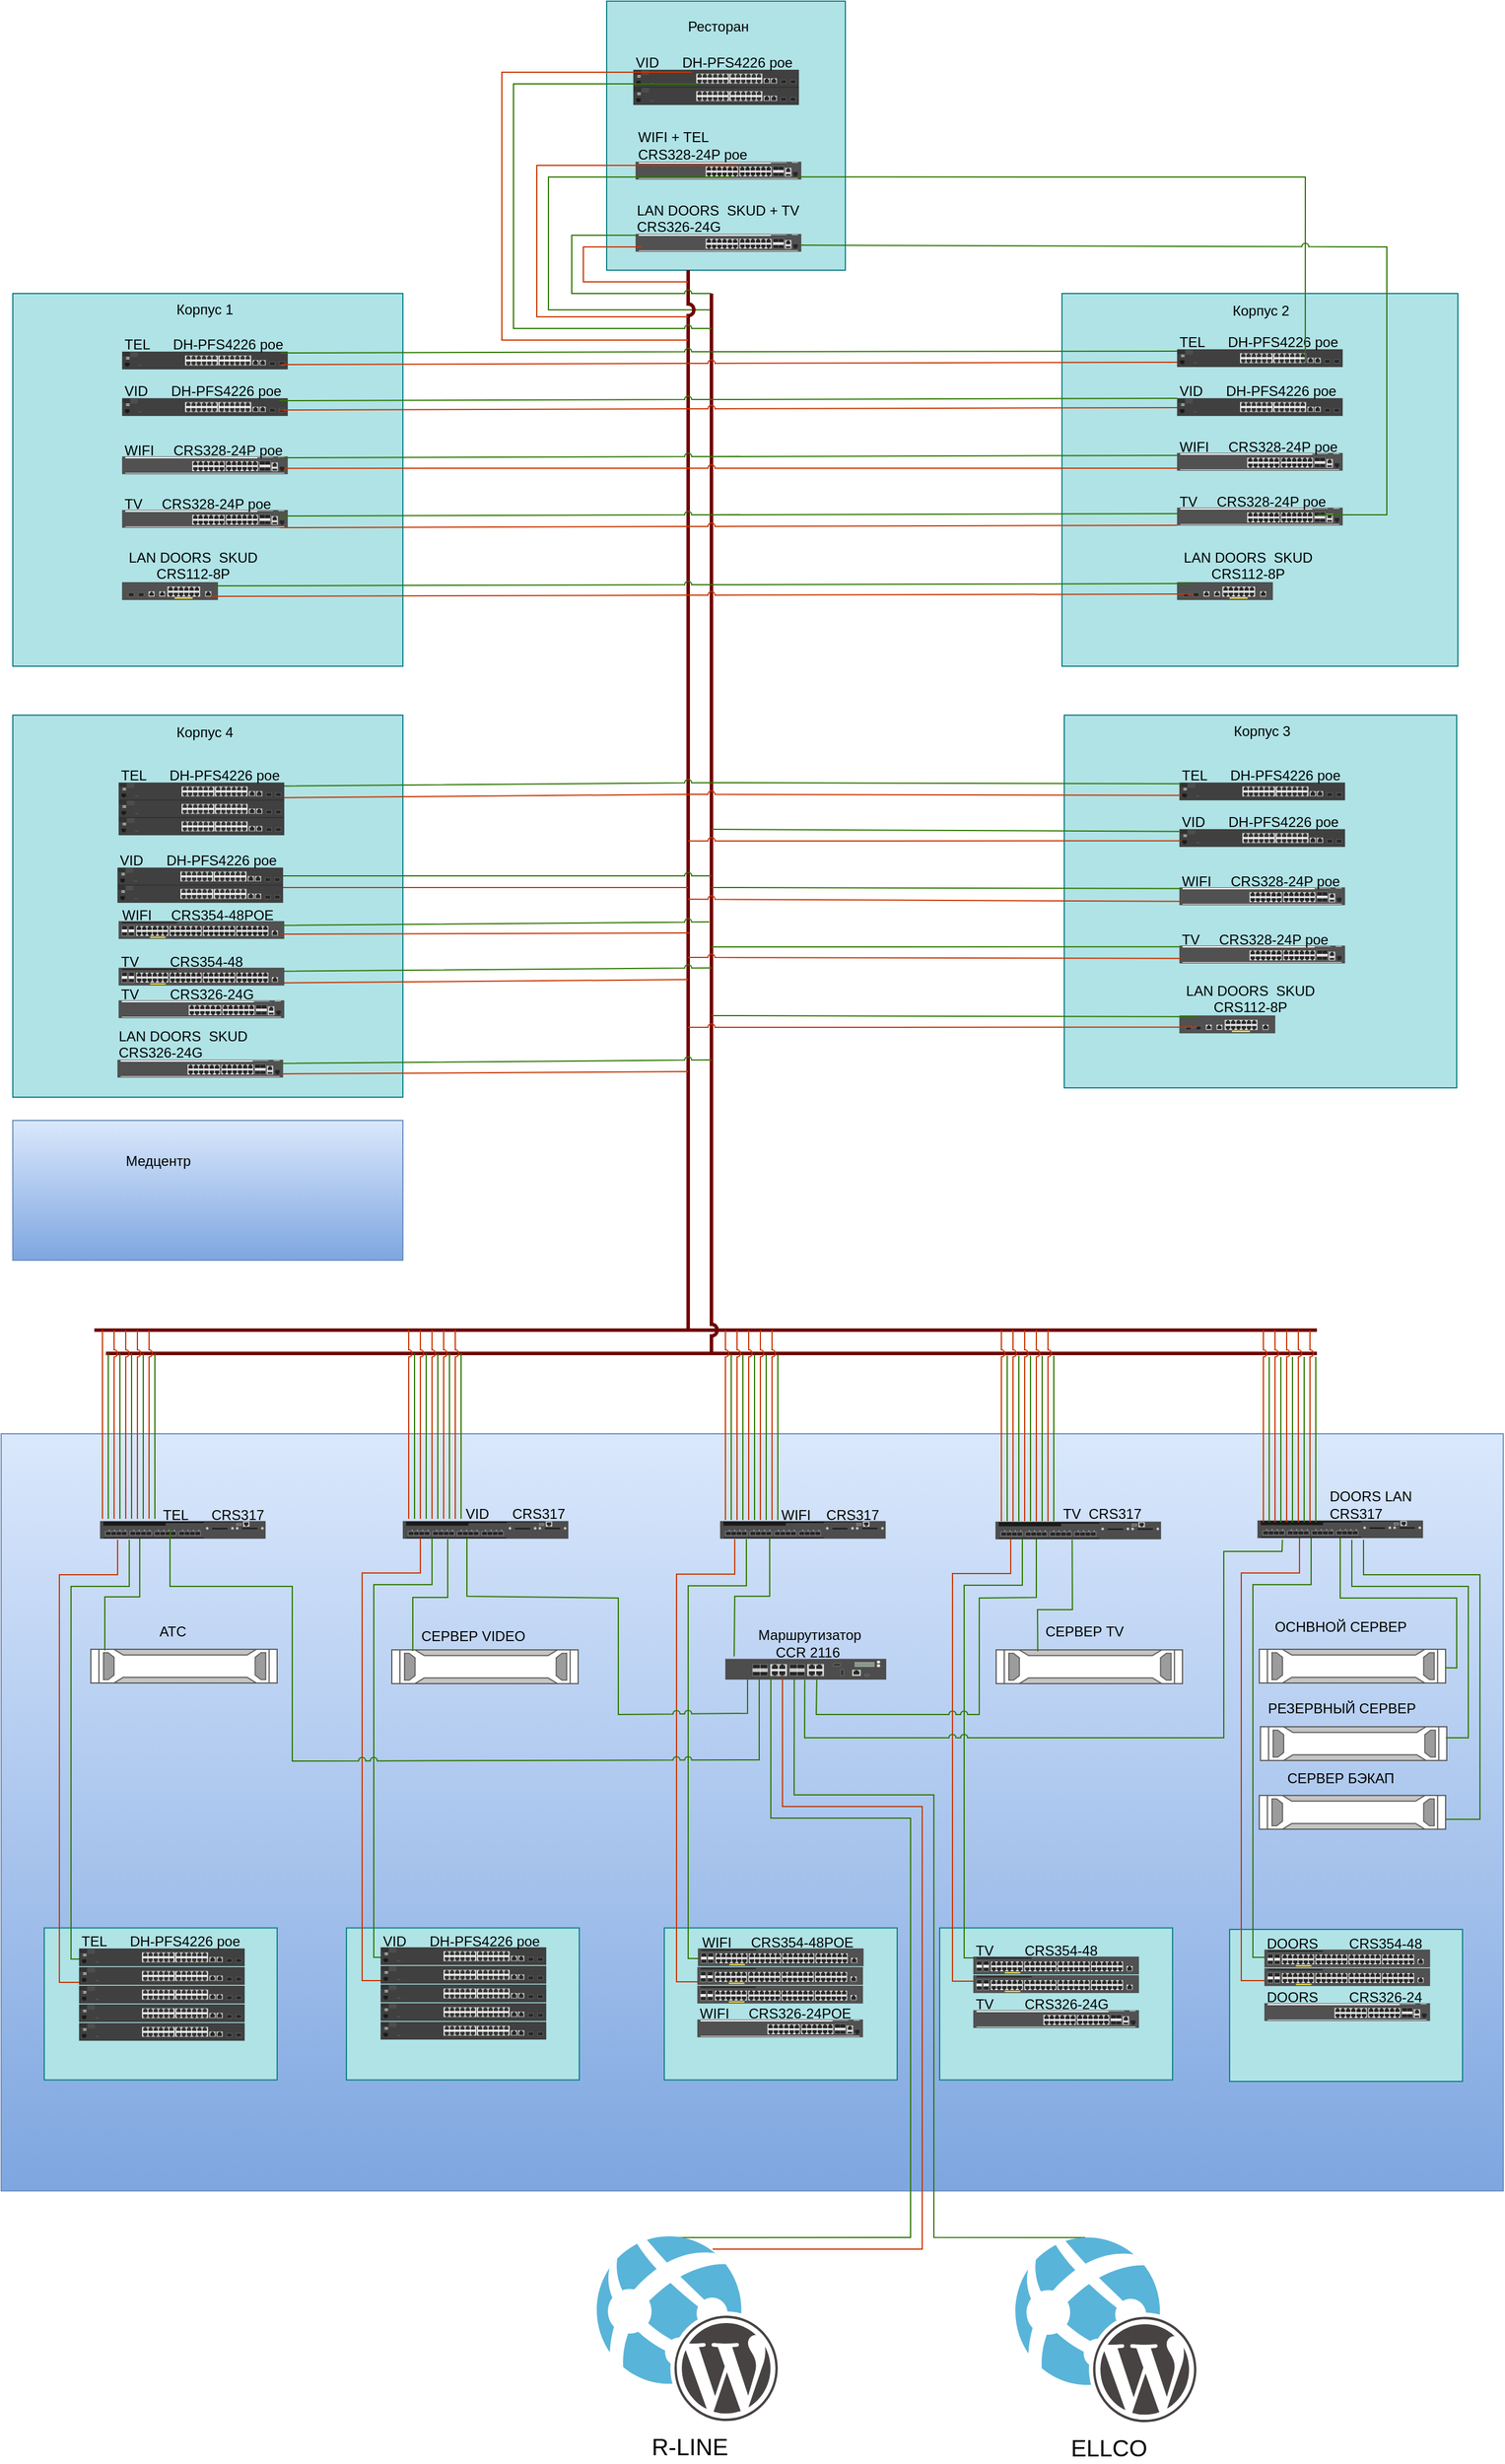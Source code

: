 <mxfile version="26.2.9">
  <diagram name="Страница — 1" id="Rm3Q0YG5Ii5Un8uHHZzq">
    <mxGraphModel dx="2507" dy="2083" grid="1" gridSize="10" guides="1" tooltips="1" connect="1" arrows="1" fold="1" page="1" pageScale="1" pageWidth="827" pageHeight="1169" math="0" shadow="0">
      <root>
        <mxCell id="0" />
        <mxCell id="1" parent="0" />
        <mxCell id="ZvQ1RuOAg3F43HRntnx_-98" value="" style="rounded=0;whiteSpace=wrap;html=1;fillColor=#dae8fc;rotation=0;strokeColor=#6c8ebf;gradientColor=#7ea6e0;" parent="1" vertex="1">
          <mxGeometry x="-591" y="190" width="1290" height="650" as="geometry" />
        </mxCell>
        <mxCell id="ZvQ1RuOAg3F43HRntnx_-24" value="" style="rounded=0;whiteSpace=wrap;html=1;fillColor=#b0e3e6;strokeColor=#0e8088;" parent="1" vertex="1">
          <mxGeometry x="-71" y="-1040" width="205" height="231" as="geometry" />
        </mxCell>
        <mxCell id="g6EZkOUP3plEPHTPSfLZ-270" value="" style="rounded=0;whiteSpace=wrap;html=1;fillColor=#b0e3e6;strokeColor=#0e8088;rotation=0;" parent="1" vertex="1">
          <mxGeometry x="-294.5" y="614.25" width="200" height="130.5" as="geometry" />
        </mxCell>
        <mxCell id="g6EZkOUP3plEPHTPSfLZ-271" value="" style="rounded=0;whiteSpace=wrap;html=1;fillColor=#b0e3e6;strokeColor=#0e8088;rotation=0;" parent="1" vertex="1">
          <mxGeometry x="-554" y="614.25" width="200" height="130.5" as="geometry" />
        </mxCell>
        <mxCell id="g6EZkOUP3plEPHTPSfLZ-269" value="" style="rounded=0;whiteSpace=wrap;html=1;fillColor=#b0e3e6;strokeColor=#0e8088;rotation=0;" parent="1" vertex="1">
          <mxGeometry x="-21.5" y="614.25" width="200" height="130.5" as="geometry" />
        </mxCell>
        <mxCell id="g6EZkOUP3plEPHTPSfLZ-268" value="" style="rounded=0;whiteSpace=wrap;html=1;fillColor=#b0e3e6;strokeColor=#0e8088;rotation=0;" parent="1" vertex="1">
          <mxGeometry x="215" y="614.25" width="200" height="130.5" as="geometry" />
        </mxCell>
        <mxCell id="ZvQ1RuOAg3F43HRntnx_-25" value="Ресторан" style="text;strokeColor=none;align=center;fillColor=none;html=1;verticalAlign=middle;whiteSpace=wrap;rounded=0;" parent="1" vertex="1">
          <mxGeometry x="-5" y="-1033" width="60" height="30" as="geometry" />
        </mxCell>
        <mxCell id="ZvQ1RuOAg3F43HRntnx_-29" value="" style="group" parent="1" vertex="1" connectable="0">
          <mxGeometry x="-48" y="-993" width="142" height="27" as="geometry" />
        </mxCell>
        <mxCell id="ZvQ1RuOAg3F43HRntnx_-30" value="" style="html=1;verticalLabelPosition=bottom;verticalAlign=top;outlineConnect=0;shadow=0;dashed=0;shape=mxgraph.rack.hpe_aruba.switches.j9782a_2530_24_front;connectable=0;" parent="ZvQ1RuOAg3F43HRntnx_-29" vertex="1">
          <mxGeometry y="12" width="142" height="15" as="geometry" />
        </mxCell>
        <mxCell id="ZvQ1RuOAg3F43HRntnx_-32" value="" style="group" parent="1" vertex="1" connectable="0">
          <mxGeometry x="-46" y="-913" width="142" height="26" as="geometry" />
        </mxCell>
        <mxCell id="ZvQ1RuOAg3F43HRntnx_-33" value="" style="html=1;verticalLabelPosition=bottom;verticalAlign=top;outlineConnect=0;shadow=0;dashed=0;shape=mxgraph.rack.hpe_aruba.switches.jl319a_aruba_2930m_24g_1_slot_switch;" parent="ZvQ1RuOAg3F43HRntnx_-32" vertex="1">
          <mxGeometry y="11" width="142" height="15" as="geometry" />
        </mxCell>
        <mxCell id="ZvQ1RuOAg3F43HRntnx_-34" value="&lt;br&gt;&lt;span class=&quot;selectable-text copyable-text false&quot; style=&quot;white-space: pre-wrap;&quot;&gt;WIFI + TEL    &lt;/span&gt;&lt;div&gt;&lt;span class=&quot;selectable-text copyable-text false&quot; style=&quot;white-space: pre-wrap;&quot;&gt;CRS328-24P poe&lt;/span&gt;&lt;div&gt;&lt;br&gt;&lt;/div&gt;&lt;/div&gt;" style="text;strokeColor=none;align=left;fillColor=none;html=1;verticalAlign=middle;whiteSpace=wrap;rounded=0;" parent="ZvQ1RuOAg3F43HRntnx_-32" vertex="1">
          <mxGeometry y="-9" width="141" height="11" as="geometry" />
        </mxCell>
        <mxCell id="nl9zcqYQfPj4gtuJw3D--11" value="" style="edgeStyle=none;orthogonalLoop=1;jettySize=auto;html=1;rounded=0;endArrow=none;startFill=0;endFill=1;snapToPoint=0;strokeColor=light-dark(#2D7600,#09C80A);jumpStyle=arc;fixDash=1;fillColor=#60a917;exitX=0.603;exitY=3;exitDx=0;exitDy=0;exitPerimeter=0;" edge="1" parent="ZvQ1RuOAg3F43HRntnx_-32">
          <mxGeometry width="80" relative="1" as="geometry">
            <mxPoint x="84.023" y="24" as="sourcePoint" />
            <mxPoint x="64" y="138" as="targetPoint" />
            <Array as="points">
              <mxPoint x="-75" y="24" />
              <mxPoint x="-75" y="138" />
            </Array>
          </mxGeometry>
        </mxCell>
        <mxCell id="ZvQ1RuOAg3F43HRntnx_-42" value="" style="group;rotation=0;fillColor=#b0e3e6;strokeColor=#0e8088;container=0;" parent="1" vertex="1" connectable="0">
          <mxGeometry x="320" y="-789" width="340" height="320" as="geometry" />
        </mxCell>
        <mxCell id="ZvQ1RuOAg3F43HRntnx_-162" value="" style="group" parent="1" vertex="1" connectable="0">
          <mxGeometry x="494" y="629" width="170" height="117" as="geometry" />
        </mxCell>
        <mxCell id="g6EZkOUP3plEPHTPSfLZ-267" value="" style="rounded=0;whiteSpace=wrap;html=1;fillColor=#b0e3e6;strokeColor=#0e8088;rotation=0;" parent="ZvQ1RuOAg3F43HRntnx_-162" vertex="1">
          <mxGeometry x="-30" y="-13.5" width="200" height="130.5" as="geometry" />
        </mxCell>
        <mxCell id="ZvQ1RuOAg3F43HRntnx_-163" value="&lt;span class=&quot;selectable-text copyable-text false&quot; style=&quot;white-space: pre-wrap;&quot;&gt;DOORS        CRS354-48 &lt;/span&gt;&lt;div&gt;&lt;br&gt;&lt;/div&gt;" style="text;strokeColor=none;align=left;fillColor=none;html=1;verticalAlign=middle;whiteSpace=wrap;rounded=0;rotation=0;" parent="ZvQ1RuOAg3F43HRntnx_-162" vertex="1">
          <mxGeometry width="141" height="11" as="geometry" />
        </mxCell>
        <mxCell id="ZvQ1RuOAg3F43HRntnx_-164" value="" style="html=1;verticalLabelPosition=bottom;verticalAlign=top;outlineConnect=0;shadow=0;dashed=0;shape=mxgraph.rack.hpe_aruba.switches.jl559a_aruba_2930f_48g_poeplus_4sfpplus_740w_taa_switch;" parent="ZvQ1RuOAg3F43HRntnx_-162" vertex="1">
          <mxGeometry y="4" width="142" height="15" as="geometry" />
        </mxCell>
        <mxCell id="ZvQ1RuOAg3F43HRntnx_-165" value="&lt;br&gt;&lt;span class=&quot;selectable-text copyable-text false&quot; style=&quot;white-space: pre-wrap;&quot;&gt;DOORS        CRS326-24&lt;/span&gt;&lt;div&gt;&lt;br&gt;&lt;/div&gt;" style="text;strokeColor=none;align=left;fillColor=none;html=1;verticalAlign=middle;whiteSpace=wrap;rounded=0;rotation=0;" parent="ZvQ1RuOAg3F43HRntnx_-162" vertex="1">
          <mxGeometry y="39" width="141" height="11" as="geometry" />
        </mxCell>
        <mxCell id="ZvQ1RuOAg3F43HRntnx_-166" value="" style="html=1;verticalLabelPosition=bottom;verticalAlign=top;outlineConnect=0;shadow=0;dashed=0;shape=mxgraph.rack.hpe_aruba.switches.jl319a_aruba_2930m_24g_1_slot_switch;rotation=0;" parent="ZvQ1RuOAg3F43HRntnx_-162" vertex="1">
          <mxGeometry y="50" width="142" height="15" as="geometry" />
        </mxCell>
        <mxCell id="ZvQ1RuOAg3F43HRntnx_-167" value="" style="html=1;verticalLabelPosition=bottom;verticalAlign=top;outlineConnect=0;shadow=0;dashed=0;shape=mxgraph.rack.hpe_aruba.switches.jl559a_aruba_2930f_48g_poeplus_4sfpplus_740w_taa_switch;" parent="ZvQ1RuOAg3F43HRntnx_-162" vertex="1">
          <mxGeometry y="20" width="142" height="15" as="geometry" />
        </mxCell>
        <mxCell id="XvnrUxyjNYpoH3ug4wOS-4" value="" style="group" parent="1" vertex="1" connectable="0">
          <mxGeometry x="31" y="361" width="138" height="40" as="geometry" />
        </mxCell>
        <mxCell id="ZvQ1RuOAg3F43HRntnx_-172" value="" style="html=1;verticalLabelPosition=bottom;verticalAlign=top;outlineConnect=0;shadow=0;dashed=0;shape=mxgraph.rack.hpe_aruba.gateways_controllers.aruba_7030_mobility_controller_front;" parent="XvnrUxyjNYpoH3ug4wOS-4" vertex="1">
          <mxGeometry y="22.353" width="138" height="17.647" as="geometry" />
        </mxCell>
        <mxCell id="ZvQ1RuOAg3F43HRntnx_-203" value="&lt;span style=&quot;white-space-collapse: preserve;&quot;&gt;Маршрутизатор CCR 2116 &lt;/span&gt;" style="text;strokeColor=none;align=center;fillColor=none;html=1;verticalAlign=middle;whiteSpace=wrap;rounded=0;rotation=0;" parent="XvnrUxyjNYpoH3ug4wOS-4" vertex="1">
          <mxGeometry x="32.268" y="3" width="80.662" height="11.765" as="geometry" />
        </mxCell>
        <mxCell id="lduJZi7A7O58dI3Z5wdK-14" value="" style="edgeStyle=none;orthogonalLoop=1;jettySize=auto;html=1;rounded=0;endArrow=none;startFill=0;endFill=1;snapToPoint=0;strokeColor=light-dark(#6F0000,#FF9164);jumpStyle=arc;fixDash=1;fillColor=#a20025;strokeWidth=3;" parent="1" edge="1">
          <mxGeometry width="80" relative="1" as="geometry">
            <mxPoint x="-1" y="-809" as="sourcePoint" />
            <mxPoint x="-511" y="101" as="targetPoint" />
            <Array as="points">
              <mxPoint x="-1" y="101" />
              <mxPoint x="539" y="101" />
            </Array>
          </mxGeometry>
        </mxCell>
        <mxCell id="g6EZkOUP3plEPHTPSfLZ-24" value="" style="group" parent="1" vertex="1" connectable="0">
          <mxGeometry x="-506" y="254.5" width="142" height="25.5" as="geometry" />
        </mxCell>
        <mxCell id="HDhGomq9ifD-B_nemHay-4" value="" style="html=1;verticalLabelPosition=bottom;verticalAlign=top;outlineConnect=0;shadow=0;dashed=0;shape=mxgraph.rack.hpe_aruba.switches.jl075a_hpe_aruba_3810m_16_port_sfpplus_2_slot_switch;" parent="g6EZkOUP3plEPHTPSfLZ-24" vertex="1">
          <mxGeometry y="10.5" width="142" height="15" as="geometry" />
        </mxCell>
        <mxCell id="ZvQ1RuOAg3F43HRntnx_-174" value="&lt;br&gt;&lt;span class=&quot;selectable-text copyable-text false&quot; style=&quot;white-space: pre-wrap;&quot;&gt;TEL      CRS317&lt;/span&gt;&lt;div&gt;&lt;br&gt;&lt;/div&gt;" style="text;strokeColor=none;align=left;fillColor=none;html=1;verticalAlign=middle;whiteSpace=wrap;rounded=0;rotation=0;" parent="g6EZkOUP3plEPHTPSfLZ-24" vertex="1">
          <mxGeometry x="52" width="90" height="10" as="geometry" />
        </mxCell>
        <mxCell id="g6EZkOUP3plEPHTPSfLZ-25" value="" style="group" parent="1" vertex="1" connectable="0">
          <mxGeometry x="-246" y="254" width="142" height="26" as="geometry" />
        </mxCell>
        <mxCell id="ZvQ1RuOAg3F43HRntnx_-168" value="" style="html=1;verticalLabelPosition=bottom;verticalAlign=top;outlineConnect=0;shadow=0;dashed=0;shape=mxgraph.rack.hpe_aruba.switches.jl075a_hpe_aruba_3810m_16_port_sfpplus_2_slot_switch;" parent="g6EZkOUP3plEPHTPSfLZ-25" vertex="1">
          <mxGeometry y="11" width="142" height="15" as="geometry" />
        </mxCell>
        <mxCell id="ZvQ1RuOAg3F43HRntnx_-175" value="&lt;span class=&quot;selectable-text copyable-text false&quot; style=&quot;white-space: pre-wrap;&quot;&gt;VID      &lt;/span&gt;&lt;span style=&quot;white-space-collapse: preserve;&quot;&gt;CRS317&lt;/span&gt;" style="text;strokeColor=none;align=left;fillColor=none;html=1;verticalAlign=middle;whiteSpace=wrap;rounded=0;rotation=0;" parent="g6EZkOUP3plEPHTPSfLZ-25" vertex="1">
          <mxGeometry x="52" width="90" height="10" as="geometry" />
        </mxCell>
        <mxCell id="g6EZkOUP3plEPHTPSfLZ-26" value="" style="group" parent="1" vertex="1" connectable="0">
          <mxGeometry x="26.5" y="252.5" width="142" height="27.5" as="geometry" />
        </mxCell>
        <mxCell id="ZvQ1RuOAg3F43HRntnx_-169" value="" style="html=1;verticalLabelPosition=bottom;verticalAlign=top;outlineConnect=0;shadow=0;dashed=0;shape=mxgraph.rack.hpe_aruba.switches.jl075a_hpe_aruba_3810m_16_port_sfpplus_2_slot_switch;" parent="g6EZkOUP3plEPHTPSfLZ-26" vertex="1">
          <mxGeometry y="12.5" width="142" height="15" as="geometry" />
        </mxCell>
        <mxCell id="ZvQ1RuOAg3F43HRntnx_-200" value="&lt;span class=&quot;selectable-text copyable-text false&quot; style=&quot;white-space: pre-wrap;&quot;&gt;WIFI    &lt;/span&gt;&lt;span style=&quot;white-space-collapse: preserve;&quot;&gt;CRS317&lt;/span&gt;" style="text;strokeColor=none;align=left;fillColor=none;html=1;verticalAlign=middle;whiteSpace=wrap;rounded=0;rotation=0;" parent="g6EZkOUP3plEPHTPSfLZ-26" vertex="1">
          <mxGeometry x="50" y="2" width="90" height="10" as="geometry" />
        </mxCell>
        <mxCell id="g6EZkOUP3plEPHTPSfLZ-27" value="" style="group" parent="1" vertex="1" connectable="0">
          <mxGeometry x="263" y="253.5" width="142" height="27" as="geometry" />
        </mxCell>
        <mxCell id="ZvQ1RuOAg3F43HRntnx_-170" value="" style="html=1;verticalLabelPosition=bottom;verticalAlign=top;outlineConnect=0;shadow=0;dashed=0;shape=mxgraph.rack.hpe_aruba.switches.jl075a_hpe_aruba_3810m_16_port_sfpplus_2_slot_switch;" parent="g6EZkOUP3plEPHTPSfLZ-27" vertex="1">
          <mxGeometry y="12" width="142" height="15" as="geometry" />
        </mxCell>
        <mxCell id="ZvQ1RuOAg3F43HRntnx_-201" value="&lt;span class=&quot;selectable-text copyable-text false&quot; style=&quot;white-space: pre-wrap;&quot;&gt;TV  &lt;/span&gt;&lt;span style=&quot;white-space-collapse: preserve;&quot;&gt;CRS317&lt;/span&gt;" style="text;strokeColor=none;align=left;fillColor=none;html=1;verticalAlign=middle;whiteSpace=wrap;rounded=0;rotation=0;" parent="g6EZkOUP3plEPHTPSfLZ-27" vertex="1">
          <mxGeometry x="56" width="84" height="10" as="geometry" />
        </mxCell>
        <mxCell id="g6EZkOUP3plEPHTPSfLZ-28" value="" style="group" parent="1" vertex="1" connectable="0">
          <mxGeometry x="488" y="253.5" width="142" height="26" as="geometry" />
        </mxCell>
        <mxCell id="ZvQ1RuOAg3F43HRntnx_-171" value="" style="html=1;verticalLabelPosition=bottom;verticalAlign=top;outlineConnect=0;shadow=0;dashed=0;shape=mxgraph.rack.hpe_aruba.switches.jl075a_hpe_aruba_3810m_16_port_sfpplus_2_slot_switch;" parent="g6EZkOUP3plEPHTPSfLZ-28" vertex="1">
          <mxGeometry y="11" width="142" height="15" as="geometry" />
        </mxCell>
        <mxCell id="ZvQ1RuOAg3F43HRntnx_-202" value="&lt;span class=&quot;selectable-text copyable-text false&quot; style=&quot;white-space: pre-wrap;&quot;&gt;DOORS LAN&lt;/span&gt;&lt;div&gt;&lt;span style=&quot;white-space-collapse: preserve;&quot;&gt;CRS317&lt;/span&gt;&lt;/div&gt;" style="text;strokeColor=none;align=left;fillColor=none;html=1;verticalAlign=middle;whiteSpace=wrap;rounded=0;rotation=0;" parent="g6EZkOUP3plEPHTPSfLZ-28" vertex="1">
          <mxGeometry x="60" y="-8" width="81" height="10" as="geometry" />
        </mxCell>
        <mxCell id="7AbmQ5Y5jCTJ-TP-O2MB-9" value="" style="rounded=0;whiteSpace=wrap;html=1;fillColor=#b0e3e6;strokeColor=#0e8088;rotation=0;" parent="1" vertex="1">
          <mxGeometry x="-581" y="-789" width="335" height="320" as="geometry" />
        </mxCell>
        <mxCell id="lduJZi7A7O58dI3Z5wdK-15" value="Корпус 1" style="text;strokeColor=none;align=center;fillColor=none;html=1;verticalAlign=middle;whiteSpace=wrap;rounded=0;rotation=0;" parent="1" vertex="1">
          <mxGeometry x="-446" y="-790" width="60" height="30" as="geometry" />
        </mxCell>
        <mxCell id="ZvQ1RuOAg3F43HRntnx_-1" value="" style="group;rotation=0;" parent="1" vertex="1" connectable="0">
          <mxGeometry x="-487" y="-750" width="142" height="26" as="geometry" />
        </mxCell>
        <mxCell id="HDhGomq9ifD-B_nemHay-1" value="" style="html=1;verticalLabelPosition=bottom;verticalAlign=top;outlineConnect=0;shadow=0;dashed=0;shape=mxgraph.rack.hpe_aruba.switches.j9782a_2530_24_front;connectable=0;rotation=0;" parent="ZvQ1RuOAg3F43HRntnx_-1" vertex="1">
          <mxGeometry y="11" width="142" height="15" as="geometry" />
        </mxCell>
        <mxCell id="HDhGomq9ifD-B_nemHay-12" value="&lt;br&gt;&lt;span class=&quot;selectable-text copyable-text false&quot; style=&quot;white-space: pre-wrap;&quot;&gt;TEL      DH-PFS4226 poe&lt;/span&gt;&lt;div&gt;&lt;br&gt;&lt;/div&gt;" style="text;strokeColor=none;align=left;fillColor=none;html=1;verticalAlign=middle;whiteSpace=wrap;rounded=0;rotation=0;" parent="ZvQ1RuOAg3F43HRntnx_-1" vertex="1">
          <mxGeometry width="141" height="10" as="geometry" />
        </mxCell>
        <mxCell id="ZvQ1RuOAg3F43HRntnx_-2" value="" style="group;rotation=0;" parent="1" vertex="1" connectable="0">
          <mxGeometry x="-487" y="-711" width="142" height="27" as="geometry" />
        </mxCell>
        <mxCell id="HDhGomq9ifD-B_nemHay-2" value="" style="html=1;verticalLabelPosition=bottom;verticalAlign=top;outlineConnect=0;shadow=0;dashed=0;shape=mxgraph.rack.hpe_aruba.switches.j9782a_2530_24_front;connectable=0;rotation=0;" parent="ZvQ1RuOAg3F43HRntnx_-2" vertex="1">
          <mxGeometry y="12" width="142" height="15" as="geometry" />
        </mxCell>
        <mxCell id="HDhGomq9ifD-B_nemHay-13" value="&lt;br&gt;&lt;span class=&quot;selectable-text copyable-text false&quot; style=&quot;white-space: pre-wrap;&quot;&gt;VID      DH-PFS4226 poe&lt;/span&gt;&lt;div&gt;&lt;br&gt;&lt;/div&gt;" style="text;strokeColor=none;align=left;fillColor=none;html=1;verticalAlign=middle;whiteSpace=wrap;rounded=0;rotation=0;" parent="ZvQ1RuOAg3F43HRntnx_-2" vertex="1">
          <mxGeometry width="141" height="11" as="geometry" />
        </mxCell>
        <mxCell id="ZvQ1RuOAg3F43HRntnx_-3" value="" style="group;rotation=0;" parent="1" vertex="1" connectable="0">
          <mxGeometry x="-487" y="-660" width="142" height="26" as="geometry" />
        </mxCell>
        <mxCell id="HDhGomq9ifD-B_nemHay-5" value="" style="html=1;verticalLabelPosition=bottom;verticalAlign=top;outlineConnect=0;shadow=0;dashed=0;shape=mxgraph.rack.hpe_aruba.switches.jl319a_aruba_2930m_24g_1_slot_switch;rotation=0;" parent="ZvQ1RuOAg3F43HRntnx_-3" vertex="1">
          <mxGeometry y="11" width="142" height="15" as="geometry" />
        </mxCell>
        <mxCell id="HDhGomq9ifD-B_nemHay-14" value="&lt;br&gt;&lt;span class=&quot;selectable-text copyable-text false&quot; style=&quot;white-space: pre-wrap;&quot;&gt;WIFI     CRS328-24P poe&lt;/span&gt;&lt;div&gt;&lt;br&gt;&lt;/div&gt;" style="text;strokeColor=none;align=left;fillColor=none;html=1;verticalAlign=middle;whiteSpace=wrap;rounded=0;rotation=0;" parent="ZvQ1RuOAg3F43HRntnx_-3" vertex="1">
          <mxGeometry width="141" height="11" as="geometry" />
        </mxCell>
        <mxCell id="ZvQ1RuOAg3F43HRntnx_-4" value="" style="group;rotation=0;" parent="1" vertex="1" connectable="0">
          <mxGeometry x="-487" y="-614" width="142" height="26" as="geometry" />
        </mxCell>
        <mxCell id="HDhGomq9ifD-B_nemHay-7" value="" style="html=1;verticalLabelPosition=bottom;verticalAlign=top;outlineConnect=0;shadow=0;dashed=0;shape=mxgraph.rack.hpe_aruba.switches.jl319a_aruba_2930m_24g_1_slot_switch;rotation=0;" parent="ZvQ1RuOAg3F43HRntnx_-4" vertex="1">
          <mxGeometry y="11" width="142" height="15" as="geometry" />
        </mxCell>
        <mxCell id="HDhGomq9ifD-B_nemHay-15" value="&lt;br&gt;&lt;span class=&quot;selectable-text copyable-text false&quot; style=&quot;white-space: pre-wrap;&quot;&gt;TV     CRS328-24P poe&lt;/span&gt;&lt;div&gt;&lt;br&gt;&lt;/div&gt;" style="text;strokeColor=none;align=left;fillColor=none;html=1;verticalAlign=middle;whiteSpace=wrap;rounded=0;rotation=0;" parent="ZvQ1RuOAg3F43HRntnx_-4" vertex="1">
          <mxGeometry width="141" height="11" as="geometry" />
        </mxCell>
        <mxCell id="ZvQ1RuOAg3F43HRntnx_-5" value="" style="group;rotation=0;" parent="1" vertex="1" connectable="0">
          <mxGeometry x="-487" y="-551" width="121" height="25" as="geometry" />
        </mxCell>
        <mxCell id="HDhGomq9ifD-B_nemHay-9" value="" style="html=1;verticalLabelPosition=bottom;verticalAlign=top;outlineConnect=0;shadow=0;dashed=0;shape=mxgraph.rack.hpe_aruba.switches.jl693a_aruba_12g_poeplus_2g_2sfpplus_switch;rotation=0;" parent="ZvQ1RuOAg3F43HRntnx_-5" vertex="1">
          <mxGeometry y="10" width="82" height="15" as="geometry" />
        </mxCell>
        <mxCell id="HDhGomq9ifD-B_nemHay-16" value="&lt;span style=&quot;white-space: pre-wrap;&quot; class=&quot;selectable-text copyable-text false&quot;&gt;LAN DOORS  SKUD  CRS112-8P&lt;br&gt;&lt;br&gt;&lt;/span&gt;&lt;div&gt;&lt;br&gt;&lt;/div&gt;" style="text;strokeColor=none;align=center;fillColor=none;html=1;verticalAlign=middle;whiteSpace=wrap;rounded=0;rotation=0;" parent="ZvQ1RuOAg3F43HRntnx_-5" vertex="1">
          <mxGeometry x="1" width="120" height="20" as="geometry" />
        </mxCell>
        <mxCell id="ZvQ1RuOAg3F43HRntnx_-80" value="" style="rounded=0;whiteSpace=wrap;html=1;fillColor=#b0e3e6;strokeColor=#0e8088;rotation=0;" parent="1" vertex="1">
          <mxGeometry x="-581" y="-427" width="335" height="328" as="geometry" />
        </mxCell>
        <mxCell id="ZvQ1RuOAg3F43HRntnx_-81" value="Корпус 4" style="text;strokeColor=none;align=center;fillColor=none;html=1;verticalAlign=middle;whiteSpace=wrap;rounded=0;rotation=0;" parent="1" vertex="1">
          <mxGeometry x="-446" y="-427" width="60" height="30" as="geometry" />
        </mxCell>
        <mxCell id="ZvQ1RuOAg3F43HRntnx_-121" value="" style="group" parent="1" vertex="1" connectable="0">
          <mxGeometry x="-490" y="-380" width="142" height="56" as="geometry" />
        </mxCell>
        <mxCell id="ZvQ1RuOAg3F43HRntnx_-83" value="" style="html=1;verticalLabelPosition=bottom;verticalAlign=top;outlineConnect=0;shadow=0;dashed=0;shape=mxgraph.rack.hpe_aruba.switches.j9782a_2530_24_front;connectable=0;rotation=0;" parent="ZvQ1RuOAg3F43HRntnx_-121" vertex="1">
          <mxGeometry y="11" width="142" height="15" as="geometry" />
        </mxCell>
        <mxCell id="ZvQ1RuOAg3F43HRntnx_-84" value="&lt;br&gt;&lt;span class=&quot;selectable-text copyable-text false&quot; style=&quot;white-space: pre-wrap;&quot;&gt;TEL      DH-PFS4226 poe&lt;/span&gt;&lt;div&gt;&lt;br&gt;&lt;/div&gt;" style="text;strokeColor=none;align=left;fillColor=none;html=1;verticalAlign=middle;whiteSpace=wrap;rounded=0;rotation=0;" parent="ZvQ1RuOAg3F43HRntnx_-121" vertex="1">
          <mxGeometry width="141" height="10" as="geometry" />
        </mxCell>
        <mxCell id="ZvQ1RuOAg3F43HRntnx_-117" value="" style="html=1;verticalLabelPosition=bottom;verticalAlign=top;outlineConnect=0;shadow=0;dashed=0;shape=mxgraph.rack.hpe_aruba.switches.j9782a_2530_24_front;connectable=0;rotation=0;" parent="ZvQ1RuOAg3F43HRntnx_-121" vertex="1">
          <mxGeometry y="26" width="142" height="15" as="geometry" />
        </mxCell>
        <mxCell id="ZvQ1RuOAg3F43HRntnx_-118" value="" style="html=1;verticalLabelPosition=bottom;verticalAlign=top;outlineConnect=0;shadow=0;dashed=0;shape=mxgraph.rack.hpe_aruba.switches.j9782a_2530_24_front;connectable=0;rotation=0;" parent="ZvQ1RuOAg3F43HRntnx_-121" vertex="1">
          <mxGeometry y="41" width="142" height="15" as="geometry" />
        </mxCell>
        <mxCell id="ZvQ1RuOAg3F43HRntnx_-122" value="" style="group" parent="1" vertex="1" connectable="0">
          <mxGeometry x="-491" y="-308" width="142" height="42" as="geometry" />
        </mxCell>
        <mxCell id="ZvQ1RuOAg3F43HRntnx_-85" value="" style="group;rotation=0;" parent="ZvQ1RuOAg3F43HRntnx_-122" vertex="1" connectable="0">
          <mxGeometry width="142" height="27" as="geometry" />
        </mxCell>
        <mxCell id="ZvQ1RuOAg3F43HRntnx_-86" value="" style="html=1;verticalLabelPosition=bottom;verticalAlign=top;outlineConnect=0;shadow=0;dashed=0;shape=mxgraph.rack.hpe_aruba.switches.j9782a_2530_24_front;connectable=0;rotation=0;" parent="ZvQ1RuOAg3F43HRntnx_-85" vertex="1">
          <mxGeometry y="12" width="142" height="15" as="geometry" />
        </mxCell>
        <mxCell id="ZvQ1RuOAg3F43HRntnx_-87" value="&lt;br&gt;&lt;span class=&quot;selectable-text copyable-text false&quot; style=&quot;white-space: pre-wrap;&quot;&gt;VID      DH-PFS4226 poe&lt;/span&gt;&lt;div&gt;&lt;br&gt;&lt;/div&gt;" style="text;strokeColor=none;align=left;fillColor=none;html=1;verticalAlign=middle;whiteSpace=wrap;rounded=0;rotation=0;" parent="ZvQ1RuOAg3F43HRntnx_-85" vertex="1">
          <mxGeometry width="141" height="11" as="geometry" />
        </mxCell>
        <mxCell id="ZvQ1RuOAg3F43HRntnx_-119" value="" style="html=1;verticalLabelPosition=bottom;verticalAlign=top;outlineConnect=0;shadow=0;dashed=0;shape=mxgraph.rack.hpe_aruba.switches.j9782a_2530_24_front;connectable=0;rotation=0;" parent="ZvQ1RuOAg3F43HRntnx_-122" vertex="1">
          <mxGeometry y="27" width="142" height="15" as="geometry" />
        </mxCell>
        <mxCell id="ZvQ1RuOAg3F43HRntnx_-96" value="&lt;div style=&quot;text-align: left;&quot;&gt;&lt;span style=&quot;white-space-collapse: preserve; background-color: transparent; color: light-dark(rgb(0, 0, 0), rgb(255, 255, 255));&quot;&gt;LAN DOORS  SKUD  &lt;/span&gt;&lt;span style=&quot;white-space-collapse: preserve; background-color: transparent; color: light-dark(rgb(0, 0, 0), rgb(255, 255, 255));&quot;&gt;CRS326-24G&lt;/span&gt;&lt;/div&gt;&lt;span style=&quot;white-space: pre-wrap;&quot; class=&quot;selectable-text copyable-text false&quot;&gt;&lt;br&gt;&lt;/span&gt;&lt;div&gt;&lt;br&gt;&lt;/div&gt;" style="text;strokeColor=none;align=center;fillColor=none;html=1;verticalAlign=middle;whiteSpace=wrap;rounded=0;rotation=0;" parent="1" vertex="1">
          <mxGeometry x="-491" y="-140" width="120" height="20" as="geometry" />
        </mxCell>
        <mxCell id="ZvQ1RuOAg3F43HRntnx_-133" value="" style="html=1;verticalLabelPosition=bottom;verticalAlign=top;outlineConnect=0;shadow=0;dashed=0;shape=mxgraph.rack.hpe_aruba.switches.jl319a_aruba_2930m_24g_1_slot_switch;rotation=0;" parent="1" vertex="1">
          <mxGeometry x="-491" y="-131" width="142" height="15" as="geometry" />
        </mxCell>
        <mxCell id="g6EZkOUP3plEPHTPSfLZ-20" value="" style="group" parent="1" vertex="1" connectable="0">
          <mxGeometry x="-490" y="-261" width="142" height="26" as="geometry" />
        </mxCell>
        <mxCell id="g6EZkOUP3plEPHTPSfLZ-21" value="&lt;br&gt;&lt;span class=&quot;selectable-text copyable-text false&quot; style=&quot;white-space: pre-wrap;&quot;&gt;WIFI     CRS354-48POE &lt;/span&gt;&lt;div&gt;&lt;br&gt;&lt;/div&gt;" style="text;strokeColor=none;align=left;fillColor=none;html=1;verticalAlign=middle;whiteSpace=wrap;rounded=0;rotation=0;" parent="g6EZkOUP3plEPHTPSfLZ-20" vertex="1">
          <mxGeometry x="1" width="141" height="11" as="geometry" />
        </mxCell>
        <mxCell id="g6EZkOUP3plEPHTPSfLZ-22" value="" style="html=1;verticalLabelPosition=bottom;verticalAlign=top;outlineConnect=0;shadow=0;dashed=0;shape=mxgraph.rack.hpe_aruba.switches.jl559a_aruba_2930f_48g_poeplus_4sfpplus_740w_taa_switch;" parent="g6EZkOUP3plEPHTPSfLZ-20" vertex="1">
          <mxGeometry y="11" width="142" height="15" as="geometry" />
        </mxCell>
        <mxCell id="g6EZkOUP3plEPHTPSfLZ-255" value="" style="edgeStyle=none;orthogonalLoop=1;jettySize=auto;html=1;rounded=0;endArrow=none;startFill=0;endFill=1;snapToPoint=0;strokeColor=light-dark(#2D7600,#09C80A);jumpStyle=arc;fixDash=1;fillColor=#60a917;" parent="g6EZkOUP3plEPHTPSfLZ-20" edge="1">
          <mxGeometry width="80" relative="1" as="geometry">
            <mxPoint x="139" y="14.45" as="sourcePoint" />
            <mxPoint x="507" y="11.56" as="targetPoint" />
            <Array as="points" />
          </mxGeometry>
        </mxCell>
        <mxCell id="ZvQ1RuOAg3F43HRntnx_-62" value="" style="rounded=0;whiteSpace=wrap;html=1;fillColor=#b0e3e6;strokeColor=#0e8088;rotation=0;" parent="1" vertex="1">
          <mxGeometry x="322" y="-427" width="337" height="320" as="geometry" />
        </mxCell>
        <mxCell id="ZvQ1RuOAg3F43HRntnx_-63" value="Корпус 3" style="text;strokeColor=none;align=center;fillColor=none;html=1;verticalAlign=middle;whiteSpace=wrap;rounded=0;rotation=0;" parent="1" vertex="1">
          <mxGeometry x="462" y="-428" width="60" height="30" as="geometry" />
        </mxCell>
        <mxCell id="ZvQ1RuOAg3F43HRntnx_-64" value="" style="group;rotation=0;" parent="1" vertex="1" connectable="0">
          <mxGeometry x="421" y="-380" width="142" height="26" as="geometry" />
        </mxCell>
        <mxCell id="ZvQ1RuOAg3F43HRntnx_-65" value="" style="html=1;verticalLabelPosition=bottom;verticalAlign=top;outlineConnect=0;shadow=0;dashed=0;shape=mxgraph.rack.hpe_aruba.switches.j9782a_2530_24_front;connectable=0;rotation=0;" parent="ZvQ1RuOAg3F43HRntnx_-64" vertex="1">
          <mxGeometry y="11" width="142" height="15" as="geometry" />
        </mxCell>
        <mxCell id="ZvQ1RuOAg3F43HRntnx_-66" value="&lt;br&gt;&lt;span class=&quot;selectable-text copyable-text false&quot; style=&quot;white-space: pre-wrap;&quot;&gt;TEL      DH-PFS4226 poe&lt;/span&gt;&lt;div&gt;&lt;br&gt;&lt;/div&gt;" style="text;strokeColor=none;align=left;fillColor=none;html=1;verticalAlign=middle;whiteSpace=wrap;rounded=0;rotation=0;" parent="ZvQ1RuOAg3F43HRntnx_-64" vertex="1">
          <mxGeometry width="141" height="10" as="geometry" />
        </mxCell>
        <mxCell id="ZvQ1RuOAg3F43HRntnx_-67" value="" style="group;rotation=0;" parent="1" vertex="1" connectable="0">
          <mxGeometry x="421" y="-341" width="142" height="27" as="geometry" />
        </mxCell>
        <mxCell id="ZvQ1RuOAg3F43HRntnx_-68" value="" style="html=1;verticalLabelPosition=bottom;verticalAlign=top;outlineConnect=0;shadow=0;dashed=0;shape=mxgraph.rack.hpe_aruba.switches.j9782a_2530_24_front;connectable=0;rotation=0;" parent="ZvQ1RuOAg3F43HRntnx_-67" vertex="1">
          <mxGeometry y="12" width="142" height="15" as="geometry" />
        </mxCell>
        <mxCell id="ZvQ1RuOAg3F43HRntnx_-69" value="&lt;br&gt;&lt;span class=&quot;selectable-text copyable-text false&quot; style=&quot;white-space: pre-wrap;&quot;&gt;VID      DH-PFS4226 poe&lt;/span&gt;&lt;div&gt;&lt;br&gt;&lt;/div&gt;" style="text;strokeColor=none;align=left;fillColor=none;html=1;verticalAlign=middle;whiteSpace=wrap;rounded=0;rotation=0;" parent="ZvQ1RuOAg3F43HRntnx_-67" vertex="1">
          <mxGeometry width="141" height="11" as="geometry" />
        </mxCell>
        <mxCell id="ZvQ1RuOAg3F43HRntnx_-70" value="" style="group;rotation=0;" parent="1" vertex="1" connectable="0">
          <mxGeometry x="421" y="-290" width="142" height="26" as="geometry" />
        </mxCell>
        <mxCell id="ZvQ1RuOAg3F43HRntnx_-71" value="" style="html=1;verticalLabelPosition=bottom;verticalAlign=top;outlineConnect=0;shadow=0;dashed=0;shape=mxgraph.rack.hpe_aruba.switches.jl319a_aruba_2930m_24g_1_slot_switch;rotation=0;" parent="ZvQ1RuOAg3F43HRntnx_-70" vertex="1">
          <mxGeometry y="11" width="142" height="15" as="geometry" />
        </mxCell>
        <mxCell id="ZvQ1RuOAg3F43HRntnx_-72" value="&lt;br&gt;&lt;span class=&quot;selectable-text copyable-text false&quot; style=&quot;white-space: pre-wrap;&quot;&gt;WIFI     CRS328-24P poe&lt;/span&gt;&lt;div&gt;&lt;br&gt;&lt;/div&gt;" style="text;strokeColor=none;align=left;fillColor=none;html=1;verticalAlign=middle;whiteSpace=wrap;rounded=0;rotation=0;" parent="ZvQ1RuOAg3F43HRntnx_-70" vertex="1">
          <mxGeometry width="141" height="11" as="geometry" />
        </mxCell>
        <mxCell id="ZvQ1RuOAg3F43HRntnx_-73" value="" style="group;rotation=0;" parent="1" vertex="1" connectable="0">
          <mxGeometry x="421" y="-240" width="142" height="26" as="geometry" />
        </mxCell>
        <mxCell id="ZvQ1RuOAg3F43HRntnx_-74" value="" style="html=1;verticalLabelPosition=bottom;verticalAlign=top;outlineConnect=0;shadow=0;dashed=0;shape=mxgraph.rack.hpe_aruba.switches.jl319a_aruba_2930m_24g_1_slot_switch;rotation=0;" parent="ZvQ1RuOAg3F43HRntnx_-73" vertex="1">
          <mxGeometry y="11" width="142" height="15" as="geometry" />
        </mxCell>
        <mxCell id="ZvQ1RuOAg3F43HRntnx_-75" value="&lt;br&gt;&lt;span class=&quot;selectable-text copyable-text false&quot; style=&quot;white-space: pre-wrap;&quot;&gt;TV     CRS328-24P poe&lt;/span&gt;&lt;div&gt;&lt;br&gt;&lt;/div&gt;" style="text;strokeColor=none;align=left;fillColor=none;html=1;verticalAlign=middle;whiteSpace=wrap;rounded=0;rotation=0;" parent="ZvQ1RuOAg3F43HRntnx_-73" vertex="1">
          <mxGeometry width="141" height="11" as="geometry" />
        </mxCell>
        <mxCell id="ZvQ1RuOAg3F43HRntnx_-76" value="" style="group;rotation=0;" parent="1" vertex="1" connectable="0">
          <mxGeometry x="421" y="-179" width="121" height="25" as="geometry" />
        </mxCell>
        <mxCell id="ZvQ1RuOAg3F43HRntnx_-77" value="" style="html=1;verticalLabelPosition=bottom;verticalAlign=top;outlineConnect=0;shadow=0;dashed=0;shape=mxgraph.rack.hpe_aruba.switches.jl693a_aruba_12g_poeplus_2g_2sfpplus_switch;rotation=0;" parent="ZvQ1RuOAg3F43HRntnx_-76" vertex="1">
          <mxGeometry y="10" width="82" height="15" as="geometry" />
        </mxCell>
        <mxCell id="ZvQ1RuOAg3F43HRntnx_-78" value="&lt;span style=&quot;white-space: pre-wrap;&quot; class=&quot;selectable-text copyable-text false&quot;&gt;LAN DOORS  SKUD  CRS112-8P&lt;br&gt;&lt;br&gt;&lt;/span&gt;&lt;div&gt;&lt;br&gt;&lt;/div&gt;" style="text;strokeColor=none;align=center;fillColor=none;html=1;verticalAlign=middle;whiteSpace=wrap;rounded=0;rotation=0;" parent="ZvQ1RuOAg3F43HRntnx_-76" vertex="1">
          <mxGeometry x="1" width="120" height="20" as="geometry" />
        </mxCell>
        <mxCell id="ZvQ1RuOAg3F43HRntnx_-8" value="Корпус 2" style="text;strokeColor=none;align=center;fillColor=none;html=1;verticalAlign=middle;whiteSpace=wrap;rounded=0;rotation=0;" parent="1" vertex="1">
          <mxGeometry x="461" y="-789" width="60" height="30" as="geometry" />
        </mxCell>
        <mxCell id="ZvQ1RuOAg3F43HRntnx_-9" value="" style="group;rotation=0;" parent="1" vertex="1" connectable="0">
          <mxGeometry x="419" y="-752" width="142" height="26" as="geometry" />
        </mxCell>
        <mxCell id="ZvQ1RuOAg3F43HRntnx_-10" value="" style="html=1;verticalLabelPosition=bottom;verticalAlign=top;outlineConnect=0;shadow=0;dashed=0;shape=mxgraph.rack.hpe_aruba.switches.j9782a_2530_24_front;connectable=0;rotation=0;" parent="ZvQ1RuOAg3F43HRntnx_-9" vertex="1">
          <mxGeometry y="11" width="142" height="15" as="geometry" />
        </mxCell>
        <mxCell id="ZvQ1RuOAg3F43HRntnx_-11" value="&lt;br&gt;&lt;span class=&quot;selectable-text copyable-text false&quot; style=&quot;white-space: pre-wrap;&quot;&gt;TEL      DH-PFS4226 poe&lt;/span&gt;&lt;div&gt;&lt;br&gt;&lt;/div&gt;" style="text;strokeColor=none;align=left;fillColor=none;html=1;verticalAlign=middle;whiteSpace=wrap;rounded=0;rotation=0;" parent="ZvQ1RuOAg3F43HRntnx_-9" vertex="1">
          <mxGeometry width="141" height="10" as="geometry" />
        </mxCell>
        <mxCell id="ZvQ1RuOAg3F43HRntnx_-12" value="" style="group;rotation=0;" parent="1" vertex="1" connectable="0">
          <mxGeometry x="419" y="-711" width="142" height="27" as="geometry" />
        </mxCell>
        <mxCell id="ZvQ1RuOAg3F43HRntnx_-13" value="" style="html=1;verticalLabelPosition=bottom;verticalAlign=top;outlineConnect=0;shadow=0;dashed=0;shape=mxgraph.rack.hpe_aruba.switches.j9782a_2530_24_front;connectable=0;rotation=0;" parent="ZvQ1RuOAg3F43HRntnx_-12" vertex="1">
          <mxGeometry y="12" width="142" height="15" as="geometry" />
        </mxCell>
        <mxCell id="ZvQ1RuOAg3F43HRntnx_-14" value="&lt;br&gt;&lt;span class=&quot;selectable-text copyable-text false&quot; style=&quot;white-space: pre-wrap;&quot;&gt;VID      DH-PFS4226 poe&lt;/span&gt;&lt;div&gt;&lt;br&gt;&lt;/div&gt;" style="text;strokeColor=none;align=left;fillColor=none;html=1;verticalAlign=middle;whiteSpace=wrap;rounded=0;rotation=0;" parent="ZvQ1RuOAg3F43HRntnx_-12" vertex="1">
          <mxGeometry width="141" height="11" as="geometry" />
        </mxCell>
        <mxCell id="ZvQ1RuOAg3F43HRntnx_-15" value="" style="group;rotation=0;" parent="1" vertex="1" connectable="0">
          <mxGeometry x="419" y="-663" width="142" height="26" as="geometry" />
        </mxCell>
        <mxCell id="ZvQ1RuOAg3F43HRntnx_-16" value="" style="html=1;verticalLabelPosition=bottom;verticalAlign=top;outlineConnect=0;shadow=0;dashed=0;shape=mxgraph.rack.hpe_aruba.switches.jl319a_aruba_2930m_24g_1_slot_switch;rotation=0;" parent="ZvQ1RuOAg3F43HRntnx_-15" vertex="1">
          <mxGeometry y="11" width="142" height="15" as="geometry" />
        </mxCell>
        <mxCell id="ZvQ1RuOAg3F43HRntnx_-17" value="&lt;br&gt;&lt;span class=&quot;selectable-text copyable-text false&quot; style=&quot;white-space: pre-wrap;&quot;&gt;WIFI     CRS328-24P poe&lt;/span&gt;&lt;div&gt;&lt;br&gt;&lt;/div&gt;" style="text;strokeColor=none;align=left;fillColor=none;html=1;verticalAlign=middle;whiteSpace=wrap;rounded=0;rotation=0;" parent="ZvQ1RuOAg3F43HRntnx_-15" vertex="1">
          <mxGeometry width="141" height="11" as="geometry" />
        </mxCell>
        <mxCell id="ZvQ1RuOAg3F43HRntnx_-18" value="" style="group;rotation=0;" parent="1" vertex="1" connectable="0">
          <mxGeometry x="419" y="-616" width="142" height="26" as="geometry" />
        </mxCell>
        <mxCell id="ZvQ1RuOAg3F43HRntnx_-19" value="" style="html=1;verticalLabelPosition=bottom;verticalAlign=top;outlineConnect=0;shadow=0;dashed=0;shape=mxgraph.rack.hpe_aruba.switches.jl319a_aruba_2930m_24g_1_slot_switch;rotation=0;" parent="ZvQ1RuOAg3F43HRntnx_-18" vertex="1">
          <mxGeometry y="11" width="142" height="15" as="geometry" />
        </mxCell>
        <mxCell id="ZvQ1RuOAg3F43HRntnx_-20" value="&lt;br&gt;&lt;span class=&quot;selectable-text copyable-text false&quot; style=&quot;white-space: pre-wrap;&quot;&gt;TV     CRS328-24P poe&lt;/span&gt;&lt;div&gt;&lt;br&gt;&lt;/div&gt;" style="text;strokeColor=none;align=left;fillColor=none;html=1;verticalAlign=middle;whiteSpace=wrap;rounded=0;rotation=0;" parent="ZvQ1RuOAg3F43HRntnx_-18" vertex="1">
          <mxGeometry width="141" height="11" as="geometry" />
        </mxCell>
        <mxCell id="ZvQ1RuOAg3F43HRntnx_-21" value="" style="group;rotation=0;" parent="1" vertex="1" connectable="0">
          <mxGeometry x="419" y="-551" width="121" height="25" as="geometry" />
        </mxCell>
        <mxCell id="ZvQ1RuOAg3F43HRntnx_-22" value="" style="html=1;verticalLabelPosition=bottom;verticalAlign=top;outlineConnect=0;shadow=0;dashed=0;shape=mxgraph.rack.hpe_aruba.switches.jl693a_aruba_12g_poeplus_2g_2sfpplus_switch;rotation=0;" parent="ZvQ1RuOAg3F43HRntnx_-21" vertex="1">
          <mxGeometry y="10" width="82" height="15" as="geometry" />
        </mxCell>
        <mxCell id="ZvQ1RuOAg3F43HRntnx_-23" value="&lt;span style=&quot;white-space: pre-wrap;&quot; class=&quot;selectable-text copyable-text false&quot;&gt;LAN DOORS  SKUD  CRS112-8P&lt;br&gt;&lt;br&gt;&lt;/span&gt;&lt;div&gt;&lt;br&gt;&lt;/div&gt;" style="text;strokeColor=none;align=center;fillColor=none;html=1;verticalAlign=middle;whiteSpace=wrap;rounded=0;rotation=0;" parent="ZvQ1RuOAg3F43HRntnx_-21" vertex="1">
          <mxGeometry x="1" width="120" height="20" as="geometry" />
        </mxCell>
        <mxCell id="g6EZkOUP3plEPHTPSfLZ-150" value="" style="group" parent="1" vertex="1" connectable="0">
          <mxGeometry x="-514.5" y="354.5" width="161" height="50" as="geometry" />
        </mxCell>
        <mxCell id="XvnrUxyjNYpoH3ug4wOS-37" value="" style="shape=mxgraph.rack.hp.hp_proliant_dl560_g8;html=1;labelPosition=right;align=left;spacingLeft=15;dashed=0;shadow=0;fillColor=#ffffff;" parent="g6EZkOUP3plEPHTPSfLZ-150" vertex="1">
          <mxGeometry y="20" width="161" height="30" as="geometry" />
        </mxCell>
        <mxCell id="XvnrUxyjNYpoH3ug4wOS-38" value="АТС" style="text;strokeColor=none;align=center;fillColor=none;html=1;verticalAlign=middle;whiteSpace=wrap;rounded=0;rotation=0;" parent="g6EZkOUP3plEPHTPSfLZ-150" vertex="1">
          <mxGeometry width="141" height="10" as="geometry" />
        </mxCell>
        <mxCell id="g6EZkOUP3plEPHTPSfLZ-151" value="" style="group" parent="1" vertex="1" connectable="0">
          <mxGeometry x="-256" y="359" width="161" height="46" as="geometry" />
        </mxCell>
        <mxCell id="ZvQ1RuOAg3F43HRntnx_-212" value="" style="shape=mxgraph.rack.hp.hp_proliant_dl560_g8;html=1;labelPosition=right;align=left;spacingLeft=15;dashed=0;shadow=0;fillColor=#ffffff;" parent="g6EZkOUP3plEPHTPSfLZ-151" vertex="1">
          <mxGeometry y="16" width="161" height="30" as="geometry" />
        </mxCell>
        <mxCell id="ZvQ1RuOAg3F43HRntnx_-213" value="СЕРВЕР VIDEO" style="text;strokeColor=none;align=center;fillColor=none;html=1;verticalAlign=middle;whiteSpace=wrap;rounded=0;rotation=0;" parent="g6EZkOUP3plEPHTPSfLZ-151" vertex="1">
          <mxGeometry width="141" height="10" as="geometry" />
        </mxCell>
        <mxCell id="g6EZkOUP3plEPHTPSfLZ-152" value="" style="group" parent="1" vertex="1" connectable="0">
          <mxGeometry x="489" y="351" width="161" height="53.5" as="geometry" />
        </mxCell>
        <mxCell id="ZvQ1RuOAg3F43HRntnx_-204" value="" style="shape=mxgraph.rack.hp.hp_proliant_dl560_g8;html=1;labelPosition=right;align=left;spacingLeft=15;dashed=0;shadow=0;fillColor=#ffffff;" parent="g6EZkOUP3plEPHTPSfLZ-152" vertex="1">
          <mxGeometry y="23.5" width="161" height="30" as="geometry" />
        </mxCell>
        <mxCell id="ZvQ1RuOAg3F43HRntnx_-208" value="ОСНВНОЙ СЕРВЕР" style="text;strokeColor=none;align=center;fillColor=none;html=1;verticalAlign=middle;whiteSpace=wrap;rounded=0;rotation=0;" parent="g6EZkOUP3plEPHTPSfLZ-152" vertex="1">
          <mxGeometry width="141" height="10" as="geometry" />
        </mxCell>
        <mxCell id="g6EZkOUP3plEPHTPSfLZ-153" value="" style="group" parent="1" vertex="1" connectable="0">
          <mxGeometry x="490" y="421" width="161" height="50" as="geometry" />
        </mxCell>
        <mxCell id="ZvQ1RuOAg3F43HRntnx_-205" value="" style="shape=mxgraph.rack.hp.hp_proliant_dl560_g8;html=1;labelPosition=right;align=left;spacingLeft=15;dashed=0;shadow=0;fillColor=#ffffff;" parent="g6EZkOUP3plEPHTPSfLZ-153" vertex="1">
          <mxGeometry y="20" width="161" height="30" as="geometry" />
        </mxCell>
        <mxCell id="ZvQ1RuOAg3F43HRntnx_-209" value="РЕЗЕРВНЫЙ СЕРВЕР" style="text;strokeColor=none;align=center;fillColor=none;html=1;verticalAlign=middle;whiteSpace=wrap;rounded=0;rotation=0;" parent="g6EZkOUP3plEPHTPSfLZ-153" vertex="1">
          <mxGeometry width="141" height="10" as="geometry" />
        </mxCell>
        <mxCell id="g6EZkOUP3plEPHTPSfLZ-154" value="" style="group" parent="1" vertex="1" connectable="0">
          <mxGeometry x="489" y="481" width="161" height="49" as="geometry" />
        </mxCell>
        <mxCell id="ZvQ1RuOAg3F43HRntnx_-206" value="" style="shape=mxgraph.rack.hp.hp_proliant_dl560_g8;html=1;labelPosition=right;align=left;spacingLeft=15;dashed=0;shadow=0;fillColor=#ffffff;" parent="g6EZkOUP3plEPHTPSfLZ-154" vertex="1">
          <mxGeometry y="19" width="161" height="30" as="geometry" />
        </mxCell>
        <mxCell id="ZvQ1RuOAg3F43HRntnx_-210" value="СЕРВЕР БЭКАП" style="text;strokeColor=none;align=center;fillColor=none;html=1;verticalAlign=middle;whiteSpace=wrap;rounded=0;rotation=0;" parent="g6EZkOUP3plEPHTPSfLZ-154" vertex="1">
          <mxGeometry width="141" height="10" as="geometry" />
        </mxCell>
        <mxCell id="g6EZkOUP3plEPHTPSfLZ-155" value="" style="group" parent="1" vertex="1" connectable="0">
          <mxGeometry x="263" y="355" width="161" height="50" as="geometry" />
        </mxCell>
        <mxCell id="ZvQ1RuOAg3F43HRntnx_-207" value="" style="shape=mxgraph.rack.hp.hp_proliant_dl560_g8;html=1;labelPosition=right;align=left;spacingLeft=15;dashed=0;shadow=0;fillColor=#ffffff;" parent="g6EZkOUP3plEPHTPSfLZ-155" vertex="1">
          <mxGeometry y="20" width="161" height="30" as="geometry" />
        </mxCell>
        <mxCell id="ZvQ1RuOAg3F43HRntnx_-211" value="СЕРВЕР TV" style="text;strokeColor=none;align=center;fillColor=none;html=1;verticalAlign=middle;whiteSpace=wrap;rounded=0;rotation=0;" parent="g6EZkOUP3plEPHTPSfLZ-155" vertex="1">
          <mxGeometry x="6" width="141" height="10" as="geometry" />
        </mxCell>
        <mxCell id="g6EZkOUP3plEPHTPSfLZ-149" value="" style="edgeStyle=none;orthogonalLoop=1;jettySize=auto;html=1;rounded=0;endArrow=none;startFill=0;endFill=1;snapToPoint=0;strokeColor=#C73500;jumpStyle=arc;fixDash=1;fillColor=#fa6800;" parent="1" edge="1">
          <mxGeometry width="80" relative="1" as="geometry">
            <mxPoint x="-491" y="281" as="sourcePoint" />
            <mxPoint x="-521" y="661" as="targetPoint" />
            <Array as="points">
              <mxPoint x="-491" y="311" />
              <mxPoint x="-541" y="311" />
              <mxPoint x="-541" y="661" />
            </Array>
          </mxGeometry>
        </mxCell>
        <mxCell id="g6EZkOUP3plEPHTPSfLZ-148" value="" style="edgeStyle=none;orthogonalLoop=1;jettySize=auto;html=1;rounded=0;endArrow=none;startFill=0;endFill=1;snapToPoint=0;strokeColor=light-dark(#2D7600,#09C80A);jumpStyle=arc;fixDash=1;fillColor=#60a917;entryX=0.021;entryY=2;entryDx=0;entryDy=0;entryPerimeter=0;" parent="1" target="ZvQ1RuOAg3F43HRntnx_-138" edge="1">
          <mxGeometry width="80" relative="1" as="geometry">
            <mxPoint x="-481" y="281" as="sourcePoint" />
            <mxPoint x="-531" y="678" as="targetPoint" />
            <Array as="points">
              <mxPoint x="-481" y="321" />
              <mxPoint x="-531" y="321" />
              <mxPoint x="-531" y="641" />
            </Array>
          </mxGeometry>
        </mxCell>
        <mxCell id="g6EZkOUP3plEPHTPSfLZ-158" value="" style="edgeStyle=none;orthogonalLoop=1;jettySize=auto;html=1;rounded=0;endArrow=none;startFill=0;endFill=1;snapToPoint=0;strokeColor=light-dark(#2D7600,#09C80A);jumpStyle=arc;fixDash=1;fillColor=#60a917;exitX=0.087;exitY=0.14;exitDx=0;exitDy=0;exitPerimeter=0;entryX=0.021;entryY=2;entryDx=0;entryDy=0;entryPerimeter=0;" parent="1" edge="1">
          <mxGeometry width="80" relative="1" as="geometry">
            <mxPoint x="-221" y="279.5" as="sourcePoint" />
            <mxPoint x="-261" y="639.5" as="targetPoint" />
            <Array as="points">
              <mxPoint x="-221" y="319.5" />
              <mxPoint x="-271" y="319.5" />
              <mxPoint x="-271" y="639.5" />
            </Array>
          </mxGeometry>
        </mxCell>
        <mxCell id="g6EZkOUP3plEPHTPSfLZ-159" value="" style="edgeStyle=none;orthogonalLoop=1;jettySize=auto;html=1;rounded=0;endArrow=none;startFill=0;endFill=1;snapToPoint=0;strokeColor=#C73500;jumpStyle=arc;fixDash=1;fillColor=#fa6800;" parent="1" edge="1">
          <mxGeometry width="80" relative="1" as="geometry">
            <mxPoint x="-231" y="279.5" as="sourcePoint" />
            <mxPoint x="-261" y="659.5" as="targetPoint" />
            <Array as="points">
              <mxPoint x="-231" y="309.5" />
              <mxPoint x="-281" y="309.5" />
              <mxPoint x="-281" y="659.5" />
            </Array>
          </mxGeometry>
        </mxCell>
        <mxCell id="g6EZkOUP3plEPHTPSfLZ-162" value="" style="edgeStyle=none;orthogonalLoop=1;jettySize=auto;html=1;rounded=0;endArrow=none;startFill=0;endFill=1;snapToPoint=0;strokeColor=light-dark(#2D7600,#09C80A);jumpStyle=arc;fixDash=1;fillColor=#60a917;exitX=0.087;exitY=0.14;exitDx=0;exitDy=0;exitPerimeter=0;entryX=0.021;entryY=2;entryDx=0;entryDy=0;entryPerimeter=0;" parent="1" edge="1">
          <mxGeometry width="80" relative="1" as="geometry">
            <mxPoint x="534" y="279.5" as="sourcePoint" />
            <mxPoint x="494" y="639.5" as="targetPoint" />
            <Array as="points">
              <mxPoint x="534" y="319.5" />
              <mxPoint x="484" y="319.5" />
              <mxPoint x="484" y="639.5" />
            </Array>
          </mxGeometry>
        </mxCell>
        <mxCell id="g6EZkOUP3plEPHTPSfLZ-163" value="" style="edgeStyle=none;orthogonalLoop=1;jettySize=auto;html=1;rounded=0;endArrow=none;startFill=0;endFill=1;snapToPoint=0;strokeColor=#C73500;jumpStyle=arc;fixDash=1;fillColor=#fa6800;" parent="1" edge="1">
          <mxGeometry width="80" relative="1" as="geometry">
            <mxPoint x="524" y="279.5" as="sourcePoint" />
            <mxPoint x="494" y="659.5" as="targetPoint" />
            <Array as="points">
              <mxPoint x="524" y="309.5" />
              <mxPoint x="474" y="309.5" />
              <mxPoint x="474" y="659.5" />
            </Array>
          </mxGeometry>
        </mxCell>
        <mxCell id="g6EZkOUP3plEPHTPSfLZ-169" value="" style="edgeStyle=none;orthogonalLoop=1;jettySize=auto;html=1;rounded=0;endArrow=none;startFill=0;endFill=1;snapToPoint=0;strokeColor=light-dark(#2D7600,#09C80A);jumpStyle=arc;fixDash=1;fillColor=#60a917;entryX=0.996;entryY=0.547;entryDx=0;entryDy=0;entryPerimeter=0;" parent="1" source="ZvQ1RuOAg3F43HRntnx_-171" target="ZvQ1RuOAg3F43HRntnx_-204" edge="1">
          <mxGeometry width="80" relative="1" as="geometry">
            <mxPoint x="669" y="-39" as="sourcePoint" />
            <mxPoint x="669" y="381" as="targetPoint" />
            <Array as="points">
              <mxPoint x="559" y="331" />
              <mxPoint x="659" y="331" />
              <mxPoint x="659" y="391" />
            </Array>
          </mxGeometry>
        </mxCell>
        <mxCell id="g6EZkOUP3plEPHTPSfLZ-170" value="" style="edgeStyle=none;orthogonalLoop=1;jettySize=auto;html=1;rounded=0;endArrow=none;startFill=0;endFill=1;snapToPoint=0;strokeColor=light-dark(#2D7600,#09C80A);jumpStyle=arc;fixDash=1;fillColor=#60a917;entryX=0.992;entryY=0.332;entryDx=0;entryDy=0;entryPerimeter=0;exitX=0.57;exitY=1.1;exitDx=0;exitDy=0;exitPerimeter=0;" parent="1" source="ZvQ1RuOAg3F43HRntnx_-171" target="ZvQ1RuOAg3F43HRntnx_-205" edge="1">
          <mxGeometry width="80" relative="1" as="geometry">
            <mxPoint x="560" y="341.5" as="sourcePoint" />
            <mxPoint x="650" y="452.5" as="targetPoint" />
            <Array as="points">
              <mxPoint x="569" y="321" />
              <mxPoint x="669" y="321" />
              <mxPoint x="669" y="451" />
            </Array>
          </mxGeometry>
        </mxCell>
        <mxCell id="g6EZkOUP3plEPHTPSfLZ-171" value="" style="edgeStyle=none;orthogonalLoop=1;jettySize=auto;html=1;rounded=0;endArrow=none;startFill=0;endFill=1;snapToPoint=0;strokeColor=light-dark(#2D7600,#09C80A);jumpStyle=arc;fixDash=1;fillColor=#60a917;entryX=0.992;entryY=0.332;entryDx=0;entryDy=0;entryPerimeter=0;" parent="1" edge="1">
          <mxGeometry width="80" relative="1" as="geometry">
            <mxPoint x="579" y="281" as="sourcePoint" />
            <mxPoint x="650" y="521" as="targetPoint" />
            <Array as="points">
              <mxPoint x="579" y="311" />
              <mxPoint x="679" y="311" />
              <mxPoint x="679" y="521" />
            </Array>
          </mxGeometry>
        </mxCell>
        <mxCell id="g6EZkOUP3plEPHTPSfLZ-172" value="" style="edgeStyle=none;orthogonalLoop=1;jettySize=auto;html=1;rounded=0;endArrow=none;startFill=0;endFill=1;snapToPoint=0;strokeColor=light-dark(#2D7600,#09C80A);jumpStyle=arc;fixDash=1;fillColor=#60a917;entryX=0.225;entryY=0.057;entryDx=0;entryDy=0;entryPerimeter=0;exitX=0.713;exitY=0.14;exitDx=0;exitDy=0;exitPerimeter=0;" parent="1" source="ZvQ1RuOAg3F43HRntnx_-98" target="ZvQ1RuOAg3F43HRntnx_-207" edge="1">
          <mxGeometry width="80" relative="1" as="geometry">
            <mxPoint x="339" y="280" as="sourcePoint" />
            <mxPoint x="299" y="640" as="targetPoint" />
            <Array as="points">
              <mxPoint x="329" y="341" />
              <mxPoint x="299" y="341" />
            </Array>
          </mxGeometry>
        </mxCell>
        <mxCell id="g6EZkOUP3plEPHTPSfLZ-173" value="" style="edgeStyle=none;orthogonalLoop=1;jettySize=auto;html=1;rounded=0;endArrow=none;startFill=0;endFill=1;snapToPoint=0;strokeColor=light-dark(#2D7600,#09C80A);jumpStyle=arc;fixDash=1;fillColor=#60a917;entryX=0.225;entryY=0.057;entryDx=0;entryDy=0;entryPerimeter=0;exitX=0.713;exitY=0.14;exitDx=0;exitDy=0;exitPerimeter=0;" parent="1" edge="1">
          <mxGeometry width="80" relative="1" as="geometry">
            <mxPoint x="-207.5" y="280.5" as="sourcePoint" />
            <mxPoint x="-237.5" y="376.5" as="targetPoint" />
            <Array as="points">
              <mxPoint x="-207.5" y="330.5" />
              <mxPoint x="-237.5" y="330.5" />
            </Array>
          </mxGeometry>
        </mxCell>
        <mxCell id="g6EZkOUP3plEPHTPSfLZ-174" value="" style="edgeStyle=none;orthogonalLoop=1;jettySize=auto;html=1;rounded=0;endArrow=none;startFill=0;endFill=1;snapToPoint=0;strokeColor=#2D7600;jumpStyle=arc;fixDash=1;fillColor=#60a917;entryX=0.225;entryY=0.057;entryDx=0;entryDy=0;entryPerimeter=0;exitX=0.713;exitY=0.14;exitDx=0;exitDy=0;exitPerimeter=0;" parent="1" edge="1">
          <mxGeometry width="80" relative="1" as="geometry">
            <mxPoint x="-472" y="280" as="sourcePoint" />
            <mxPoint x="-502" y="376" as="targetPoint" />
            <Array as="points">
              <mxPoint x="-472" y="330" />
              <mxPoint x="-502" y="330" />
            </Array>
          </mxGeometry>
        </mxCell>
        <mxCell id="g6EZkOUP3plEPHTPSfLZ-176" value="" style="edgeStyle=none;orthogonalLoop=1;jettySize=auto;html=1;rounded=0;endArrow=none;startFill=0;endFill=1;snapToPoint=0;strokeColor=light-dark(#2D7600,#09C80A);jumpStyle=arc;fixDash=1;fillColor=#60a917;exitX=0.087;exitY=0.14;exitDx=0;exitDy=0;exitPerimeter=0;entryX=0.021;entryY=2;entryDx=0;entryDy=0;entryPerimeter=0;" parent="1" edge="1">
          <mxGeometry width="80" relative="1" as="geometry">
            <mxPoint x="286" y="280" as="sourcePoint" />
            <mxPoint x="246" y="640" as="targetPoint" />
            <Array as="points">
              <mxPoint x="286" y="320" />
              <mxPoint x="236" y="320" />
              <mxPoint x="236" y="640" />
            </Array>
          </mxGeometry>
        </mxCell>
        <mxCell id="g6EZkOUP3plEPHTPSfLZ-177" value="" style="edgeStyle=none;orthogonalLoop=1;jettySize=auto;html=1;rounded=0;endArrow=none;startFill=0;endFill=1;snapToPoint=0;strokeColor=#C73500;jumpStyle=arc;fixDash=1;fillColor=#fa6800;" parent="1" edge="1">
          <mxGeometry width="80" relative="1" as="geometry">
            <mxPoint x="276" y="280" as="sourcePoint" />
            <mxPoint x="246" y="660" as="targetPoint" />
            <Array as="points">
              <mxPoint x="276" y="310" />
              <mxPoint x="226" y="310" />
              <mxPoint x="226" y="660" />
            </Array>
          </mxGeometry>
        </mxCell>
        <mxCell id="g6EZkOUP3plEPHTPSfLZ-178" value="" style="edgeStyle=none;orthogonalLoop=1;jettySize=auto;html=1;rounded=0;endArrow=none;startFill=0;endFill=1;snapToPoint=0;strokeColor=#C73500;jumpStyle=arc;fixDash=1;fillColor=#fa6800;" parent="1" edge="1">
          <mxGeometry width="80" relative="1" as="geometry">
            <mxPoint x="39" y="280.5" as="sourcePoint" />
            <mxPoint x="9" y="660.5" as="targetPoint" />
            <Array as="points">
              <mxPoint x="39" y="310.5" />
              <mxPoint x="-11" y="310.5" />
              <mxPoint x="-11" y="660.5" />
            </Array>
          </mxGeometry>
        </mxCell>
        <mxCell id="g6EZkOUP3plEPHTPSfLZ-179" value="" style="edgeStyle=none;orthogonalLoop=1;jettySize=auto;html=1;rounded=0;endArrow=none;startFill=0;endFill=1;snapToPoint=0;strokeColor=light-dark(#2D7600,#09C80A);jumpStyle=arc;fixDash=1;fillColor=#60a917;exitX=0.087;exitY=0.14;exitDx=0;exitDy=0;exitPerimeter=0;entryX=0.021;entryY=2;entryDx=0;entryDy=0;entryPerimeter=0;" parent="1" edge="1">
          <mxGeometry width="80" relative="1" as="geometry">
            <mxPoint x="49" y="280.5" as="sourcePoint" />
            <mxPoint x="9" y="640.5" as="targetPoint" />
            <Array as="points">
              <mxPoint x="49" y="320.5" />
              <mxPoint x="-1" y="320.5" />
              <mxPoint x="-1" y="640.5" />
            </Array>
          </mxGeometry>
        </mxCell>
        <mxCell id="g6EZkOUP3plEPHTPSfLZ-180" value="" style="edgeStyle=none;orthogonalLoop=1;jettySize=auto;html=1;rounded=0;endArrow=none;startFill=0;endFill=1;snapToPoint=0;strokeColor=light-dark(#6F0000,#09C80A);jumpStyle=arc;fixDash=1;fillColor=#a20025;strokeWidth=3;" parent="1" edge="1">
          <mxGeometry width="80" relative="1" as="geometry">
            <mxPoint x="19" y="-789" as="sourcePoint" />
            <mxPoint x="-501" y="121" as="targetPoint" />
            <Array as="points">
              <mxPoint x="19" y="121" />
              <mxPoint x="539" y="121" />
            </Array>
          </mxGeometry>
        </mxCell>
        <mxCell id="g6EZkOUP3plEPHTPSfLZ-181" value="" style="group" parent="1" vertex="1" connectable="0">
          <mxGeometry x="-499" y="121" width="40" height="142" as="geometry" />
        </mxCell>
        <mxCell id="g6EZkOUP3plEPHTPSfLZ-81" value="" style="edgeStyle=none;orthogonalLoop=1;jettySize=auto;html=1;rounded=0;endArrow=none;startFill=0;endFill=1;snapToPoint=0;strokeColor=light-dark(#2D7600,#6AF31A);jumpStyle=arc;fixDash=1;fillColor=#60a917;" parent="g6EZkOUP3plEPHTPSfLZ-181" edge="1">
          <mxGeometry width="80" relative="1" as="geometry">
            <mxPoint x="40" as="sourcePoint" />
            <mxPoint x="40" y="142" as="targetPoint" />
            <Array as="points" />
          </mxGeometry>
        </mxCell>
        <mxCell id="g6EZkOUP3plEPHTPSfLZ-83" value="" style="edgeStyle=none;orthogonalLoop=1;jettySize=auto;html=1;rounded=0;endArrow=none;startFill=0;endFill=1;snapToPoint=0;strokeColor=light-dark(#2D7600,#6AF31A);jumpStyle=arc;fixDash=1;fillColor=#60a917;" parent="g6EZkOUP3plEPHTPSfLZ-181" edge="1">
          <mxGeometry width="80" relative="1" as="geometry">
            <mxPoint x="30" as="sourcePoint" />
            <mxPoint x="30" y="142" as="targetPoint" />
            <Array as="points" />
          </mxGeometry>
        </mxCell>
        <mxCell id="g6EZkOUP3plEPHTPSfLZ-85" value="" style="edgeStyle=none;orthogonalLoop=1;jettySize=auto;html=1;rounded=0;endArrow=none;startFill=0;endFill=1;snapToPoint=0;strokeColor=light-dark(#2D7600,#6AF31A);jumpStyle=arc;fixDash=1;fillColor=#60a917;" parent="g6EZkOUP3plEPHTPSfLZ-181" edge="1">
          <mxGeometry width="80" relative="1" as="geometry">
            <mxPoint x="20" as="sourcePoint" />
            <mxPoint x="20" y="142" as="targetPoint" />
            <Array as="points" />
          </mxGeometry>
        </mxCell>
        <mxCell id="g6EZkOUP3plEPHTPSfLZ-87" value="" style="edgeStyle=none;orthogonalLoop=1;jettySize=auto;html=1;rounded=0;endArrow=none;startFill=0;endFill=1;snapToPoint=0;strokeColor=light-dark(#2D7600,#6AF31A);jumpStyle=arc;fixDash=1;fillColor=#60a917;" parent="g6EZkOUP3plEPHTPSfLZ-181" edge="1">
          <mxGeometry width="80" relative="1" as="geometry">
            <mxPoint x="10" as="sourcePoint" />
            <mxPoint x="10" y="142" as="targetPoint" />
            <Array as="points" />
          </mxGeometry>
        </mxCell>
        <mxCell id="g6EZkOUP3plEPHTPSfLZ-89" value="" style="edgeStyle=none;orthogonalLoop=1;jettySize=auto;html=1;rounded=0;endArrow=none;startFill=0;endFill=1;snapToPoint=0;strokeColor=light-dark(#2D7600,#6AF31A);jumpStyle=arc;fixDash=1;fillColor=#60a917;" parent="g6EZkOUP3plEPHTPSfLZ-181" edge="1">
          <mxGeometry width="80" relative="1" as="geometry">
            <mxPoint as="sourcePoint" />
            <mxPoint y="142" as="targetPoint" />
            <Array as="points" />
          </mxGeometry>
        </mxCell>
        <mxCell id="g6EZkOUP3plEPHTPSfLZ-182" value="" style="group" parent="1" vertex="1" connectable="0">
          <mxGeometry x="-504" y="101" width="40" height="162" as="geometry" />
        </mxCell>
        <mxCell id="g6EZkOUP3plEPHTPSfLZ-82" value="" style="edgeStyle=none;orthogonalLoop=1;jettySize=auto;html=1;rounded=0;endArrow=none;startFill=0;endFill=1;snapToPoint=0;strokeColor=light-dark(#C73500,#FF8000);jumpStyle=arc;fixDash=1;fillColor=#fa6800;" parent="g6EZkOUP3plEPHTPSfLZ-182" edge="1">
          <mxGeometry width="80" relative="1" as="geometry">
            <mxPoint x="40" as="sourcePoint" />
            <mxPoint x="40" y="162" as="targetPoint" />
            <Array as="points" />
          </mxGeometry>
        </mxCell>
        <mxCell id="g6EZkOUP3plEPHTPSfLZ-84" value="" style="edgeStyle=none;orthogonalLoop=1;jettySize=auto;html=1;rounded=0;endArrow=none;startFill=0;endFill=1;snapToPoint=0;strokeColor=light-dark(#C73500,#FF8000);jumpStyle=arc;fixDash=1;fillColor=#fa6800;" parent="g6EZkOUP3plEPHTPSfLZ-182" edge="1">
          <mxGeometry width="80" relative="1" as="geometry">
            <mxPoint x="30" as="sourcePoint" />
            <mxPoint x="30" y="162" as="targetPoint" />
            <Array as="points" />
          </mxGeometry>
        </mxCell>
        <mxCell id="g6EZkOUP3plEPHTPSfLZ-86" value="" style="edgeStyle=none;orthogonalLoop=1;jettySize=auto;html=1;rounded=0;endArrow=none;startFill=0;endFill=1;snapToPoint=0;strokeColor=light-dark(#C73500,#FF8000);jumpStyle=arc;fixDash=1;fillColor=#fa6800;" parent="g6EZkOUP3plEPHTPSfLZ-182" edge="1">
          <mxGeometry width="80" relative="1" as="geometry">
            <mxPoint x="20" as="sourcePoint" />
            <mxPoint x="20" y="162" as="targetPoint" />
            <Array as="points" />
          </mxGeometry>
        </mxCell>
        <mxCell id="g6EZkOUP3plEPHTPSfLZ-88" value="" style="edgeStyle=none;orthogonalLoop=1;jettySize=auto;html=1;rounded=0;endArrow=none;startFill=0;endFill=1;snapToPoint=0;strokeColor=light-dark(#C73500,#FF8000);jumpStyle=arc;fixDash=1;fillColor=#fa6800;" parent="g6EZkOUP3plEPHTPSfLZ-182" edge="1">
          <mxGeometry width="80" relative="1" as="geometry">
            <mxPoint x="10" as="sourcePoint" />
            <mxPoint x="10" y="162" as="targetPoint" />
            <Array as="points" />
          </mxGeometry>
        </mxCell>
        <mxCell id="g6EZkOUP3plEPHTPSfLZ-90" value="" style="edgeStyle=none;orthogonalLoop=1;jettySize=auto;html=1;rounded=0;endArrow=none;startFill=0;endFill=1;snapToPoint=0;strokeColor=light-dark(#C73500,#FF8000);jumpStyle=arc;fixDash=1;fillColor=#fa6800;" parent="g6EZkOUP3plEPHTPSfLZ-182" edge="1">
          <mxGeometry width="80" relative="1" as="geometry">
            <mxPoint as="sourcePoint" />
            <mxPoint y="162" as="targetPoint" />
            <Array as="points" />
          </mxGeometry>
        </mxCell>
        <mxCell id="g6EZkOUP3plEPHTPSfLZ-183" value="" style="group" parent="1" vertex="1" connectable="0">
          <mxGeometry x="-236" y="121" width="40" height="142" as="geometry" />
        </mxCell>
        <mxCell id="g6EZkOUP3plEPHTPSfLZ-184" value="" style="edgeStyle=none;orthogonalLoop=1;jettySize=auto;html=1;rounded=0;endArrow=none;startFill=0;endFill=1;snapToPoint=0;strokeColor=light-dark(#2D7600,#6AF31A);jumpStyle=arc;fixDash=1;fillColor=#60a917;" parent="g6EZkOUP3plEPHTPSfLZ-183" edge="1">
          <mxGeometry width="80" relative="1" as="geometry">
            <mxPoint x="40" as="sourcePoint" />
            <mxPoint x="40" y="142" as="targetPoint" />
            <Array as="points" />
          </mxGeometry>
        </mxCell>
        <mxCell id="g6EZkOUP3plEPHTPSfLZ-185" value="" style="edgeStyle=none;orthogonalLoop=1;jettySize=auto;html=1;rounded=0;endArrow=none;startFill=0;endFill=1;snapToPoint=0;strokeColor=light-dark(#2D7600,#6AF31A);jumpStyle=arc;fixDash=1;fillColor=#60a917;" parent="g6EZkOUP3plEPHTPSfLZ-183" edge="1">
          <mxGeometry width="80" relative="1" as="geometry">
            <mxPoint x="30" as="sourcePoint" />
            <mxPoint x="30" y="142" as="targetPoint" />
            <Array as="points" />
          </mxGeometry>
        </mxCell>
        <mxCell id="g6EZkOUP3plEPHTPSfLZ-186" value="" style="edgeStyle=none;orthogonalLoop=1;jettySize=auto;html=1;rounded=0;endArrow=none;startFill=0;endFill=1;snapToPoint=0;strokeColor=light-dark(#2D7600,#6AF31A);jumpStyle=arc;fixDash=1;fillColor=#60a917;" parent="g6EZkOUP3plEPHTPSfLZ-183" edge="1">
          <mxGeometry width="80" relative="1" as="geometry">
            <mxPoint x="20" as="sourcePoint" />
            <mxPoint x="20" y="142" as="targetPoint" />
            <Array as="points" />
          </mxGeometry>
        </mxCell>
        <mxCell id="g6EZkOUP3plEPHTPSfLZ-187" value="" style="edgeStyle=none;orthogonalLoop=1;jettySize=auto;html=1;rounded=0;endArrow=none;startFill=0;endFill=1;snapToPoint=0;strokeColor=light-dark(#2D7600,#6AF31A);jumpStyle=arc;fixDash=1;fillColor=#60a917;" parent="g6EZkOUP3plEPHTPSfLZ-183" edge="1">
          <mxGeometry width="80" relative="1" as="geometry">
            <mxPoint x="10" as="sourcePoint" />
            <mxPoint x="10" y="142" as="targetPoint" />
            <Array as="points" />
          </mxGeometry>
        </mxCell>
        <mxCell id="g6EZkOUP3plEPHTPSfLZ-188" value="" style="edgeStyle=none;orthogonalLoop=1;jettySize=auto;html=1;rounded=0;endArrow=none;startFill=0;endFill=1;snapToPoint=0;strokeColor=light-dark(#2D7600,#6AF31A);jumpStyle=arc;fixDash=1;fillColor=#60a917;" parent="g6EZkOUP3plEPHTPSfLZ-183" edge="1">
          <mxGeometry width="80" relative="1" as="geometry">
            <mxPoint as="sourcePoint" />
            <mxPoint y="142" as="targetPoint" />
            <Array as="points" />
          </mxGeometry>
        </mxCell>
        <mxCell id="g6EZkOUP3plEPHTPSfLZ-189" value="" style="group" parent="1" vertex="1" connectable="0">
          <mxGeometry x="-241" y="101" width="40" height="162" as="geometry" />
        </mxCell>
        <mxCell id="g6EZkOUP3plEPHTPSfLZ-190" value="" style="edgeStyle=none;orthogonalLoop=1;jettySize=auto;html=1;rounded=0;endArrow=none;startFill=0;endFill=1;snapToPoint=0;strokeColor=light-dark(#C73500,#FF8000);jumpStyle=arc;fixDash=1;fillColor=#fa6800;" parent="g6EZkOUP3plEPHTPSfLZ-189" edge="1">
          <mxGeometry width="80" relative="1" as="geometry">
            <mxPoint x="40" as="sourcePoint" />
            <mxPoint x="40" y="162" as="targetPoint" />
            <Array as="points" />
          </mxGeometry>
        </mxCell>
        <mxCell id="g6EZkOUP3plEPHTPSfLZ-191" value="" style="edgeStyle=none;orthogonalLoop=1;jettySize=auto;html=1;rounded=0;endArrow=none;startFill=0;endFill=1;snapToPoint=0;strokeColor=light-dark(#C73500,#FF8000);jumpStyle=arc;fixDash=1;fillColor=#fa6800;" parent="g6EZkOUP3plEPHTPSfLZ-189" edge="1">
          <mxGeometry width="80" relative="1" as="geometry">
            <mxPoint x="30" as="sourcePoint" />
            <mxPoint x="30" y="162" as="targetPoint" />
            <Array as="points" />
          </mxGeometry>
        </mxCell>
        <mxCell id="g6EZkOUP3plEPHTPSfLZ-192" value="" style="edgeStyle=none;orthogonalLoop=1;jettySize=auto;html=1;rounded=0;endArrow=none;startFill=0;endFill=1;snapToPoint=0;strokeColor=light-dark(#C73500,#FF8000);jumpStyle=arc;fixDash=1;fillColor=#fa6800;" parent="g6EZkOUP3plEPHTPSfLZ-189" edge="1">
          <mxGeometry width="80" relative="1" as="geometry">
            <mxPoint x="20" as="sourcePoint" />
            <mxPoint x="20" y="162" as="targetPoint" />
            <Array as="points" />
          </mxGeometry>
        </mxCell>
        <mxCell id="g6EZkOUP3plEPHTPSfLZ-193" value="" style="edgeStyle=none;orthogonalLoop=1;jettySize=auto;html=1;rounded=0;endArrow=none;startFill=0;endFill=1;snapToPoint=0;strokeColor=light-dark(#C73500,#FF8000);jumpStyle=arc;fixDash=1;fillColor=#fa6800;" parent="g6EZkOUP3plEPHTPSfLZ-189" edge="1">
          <mxGeometry width="80" relative="1" as="geometry">
            <mxPoint x="10" as="sourcePoint" />
            <mxPoint x="10" y="162" as="targetPoint" />
            <Array as="points" />
          </mxGeometry>
        </mxCell>
        <mxCell id="g6EZkOUP3plEPHTPSfLZ-194" value="" style="edgeStyle=none;orthogonalLoop=1;jettySize=auto;html=1;rounded=0;endArrow=none;startFill=0;endFill=1;snapToPoint=0;strokeColor=light-dark(#C73500,#FF8000);jumpStyle=arc;fixDash=1;fillColor=#fa6800;" parent="g6EZkOUP3plEPHTPSfLZ-189" edge="1">
          <mxGeometry width="80" relative="1" as="geometry">
            <mxPoint as="sourcePoint" />
            <mxPoint y="162" as="targetPoint" />
            <Array as="points" />
          </mxGeometry>
        </mxCell>
        <mxCell id="g6EZkOUP3plEPHTPSfLZ-195" value="" style="group" parent="1" vertex="1" connectable="0">
          <mxGeometry x="36" y="122" width="40" height="142" as="geometry" />
        </mxCell>
        <mxCell id="g6EZkOUP3plEPHTPSfLZ-196" value="" style="edgeStyle=none;orthogonalLoop=1;jettySize=auto;html=1;rounded=0;endArrow=none;startFill=0;endFill=1;snapToPoint=0;strokeColor=light-dark(#2D7600,#6AF31A);jumpStyle=arc;fixDash=1;fillColor=#60a917;" parent="g6EZkOUP3plEPHTPSfLZ-195" edge="1">
          <mxGeometry width="80" relative="1" as="geometry">
            <mxPoint x="40" as="sourcePoint" />
            <mxPoint x="40" y="142" as="targetPoint" />
            <Array as="points" />
          </mxGeometry>
        </mxCell>
        <mxCell id="g6EZkOUP3plEPHTPSfLZ-197" value="" style="edgeStyle=none;orthogonalLoop=1;jettySize=auto;html=1;rounded=0;endArrow=none;startFill=0;endFill=1;snapToPoint=0;strokeColor=light-dark(#2D7600,#6AF31A);jumpStyle=arc;fixDash=1;fillColor=#60a917;" parent="g6EZkOUP3plEPHTPSfLZ-195" edge="1">
          <mxGeometry width="80" relative="1" as="geometry">
            <mxPoint x="30" as="sourcePoint" />
            <mxPoint x="30" y="142" as="targetPoint" />
            <Array as="points" />
          </mxGeometry>
        </mxCell>
        <mxCell id="g6EZkOUP3plEPHTPSfLZ-198" value="" style="edgeStyle=none;orthogonalLoop=1;jettySize=auto;html=1;rounded=0;endArrow=none;startFill=0;endFill=1;snapToPoint=0;strokeColor=light-dark(#2D7600,#6AF31A);jumpStyle=arc;fixDash=1;fillColor=#60a917;" parent="g6EZkOUP3plEPHTPSfLZ-195" edge="1">
          <mxGeometry width="80" relative="1" as="geometry">
            <mxPoint x="20" as="sourcePoint" />
            <mxPoint x="20" y="142" as="targetPoint" />
            <Array as="points" />
          </mxGeometry>
        </mxCell>
        <mxCell id="g6EZkOUP3plEPHTPSfLZ-199" value="" style="edgeStyle=none;orthogonalLoop=1;jettySize=auto;html=1;rounded=0;endArrow=none;startFill=0;endFill=1;snapToPoint=0;strokeColor=light-dark(#2D7600,#6AF31A);jumpStyle=arc;fixDash=1;fillColor=#60a917;" parent="g6EZkOUP3plEPHTPSfLZ-195" edge="1">
          <mxGeometry width="80" relative="1" as="geometry">
            <mxPoint x="10" as="sourcePoint" />
            <mxPoint x="10" y="142" as="targetPoint" />
            <Array as="points" />
          </mxGeometry>
        </mxCell>
        <mxCell id="g6EZkOUP3plEPHTPSfLZ-200" value="" style="edgeStyle=none;orthogonalLoop=1;jettySize=auto;html=1;rounded=0;endArrow=none;startFill=0;endFill=1;snapToPoint=0;strokeColor=light-dark(#2D7600,#6AF31A);jumpStyle=arc;fixDash=1;fillColor=#60a917;" parent="g6EZkOUP3plEPHTPSfLZ-195" edge="1">
          <mxGeometry width="80" relative="1" as="geometry">
            <mxPoint as="sourcePoint" />
            <mxPoint y="142" as="targetPoint" />
            <Array as="points" />
          </mxGeometry>
        </mxCell>
        <mxCell id="g6EZkOUP3plEPHTPSfLZ-201" value="" style="group" parent="1" vertex="1" connectable="0">
          <mxGeometry x="31" y="101" width="40" height="163" as="geometry" />
        </mxCell>
        <mxCell id="g6EZkOUP3plEPHTPSfLZ-202" value="" style="edgeStyle=none;orthogonalLoop=1;jettySize=auto;html=1;rounded=0;endArrow=none;startFill=0;endFill=1;snapToPoint=0;strokeColor=light-dark(#C73500,#FF8000);jumpStyle=arc;fixDash=1;fillColor=#fa6800;" parent="g6EZkOUP3plEPHTPSfLZ-201" edge="1">
          <mxGeometry width="80" relative="1" as="geometry">
            <mxPoint x="40" as="sourcePoint" />
            <mxPoint x="40" y="163" as="targetPoint" />
            <Array as="points" />
          </mxGeometry>
        </mxCell>
        <mxCell id="g6EZkOUP3plEPHTPSfLZ-203" value="" style="edgeStyle=none;orthogonalLoop=1;jettySize=auto;html=1;rounded=0;endArrow=none;startFill=0;endFill=1;snapToPoint=0;strokeColor=light-dark(#C73500,#FF8000);jumpStyle=arc;fixDash=1;fillColor=#fa6800;" parent="g6EZkOUP3plEPHTPSfLZ-201" edge="1">
          <mxGeometry width="80" relative="1" as="geometry">
            <mxPoint x="30" as="sourcePoint" />
            <mxPoint x="30" y="163" as="targetPoint" />
            <Array as="points" />
          </mxGeometry>
        </mxCell>
        <mxCell id="g6EZkOUP3plEPHTPSfLZ-204" value="" style="edgeStyle=none;orthogonalLoop=1;jettySize=auto;html=1;rounded=0;endArrow=none;startFill=0;endFill=1;snapToPoint=0;strokeColor=light-dark(#C73500,#FF8000);jumpStyle=arc;fixDash=1;fillColor=#fa6800;" parent="g6EZkOUP3plEPHTPSfLZ-201" edge="1">
          <mxGeometry width="80" relative="1" as="geometry">
            <mxPoint x="20" as="sourcePoint" />
            <mxPoint x="20" y="163" as="targetPoint" />
            <Array as="points" />
          </mxGeometry>
        </mxCell>
        <mxCell id="g6EZkOUP3plEPHTPSfLZ-205" value="" style="edgeStyle=none;orthogonalLoop=1;jettySize=auto;html=1;rounded=0;endArrow=none;startFill=0;endFill=1;snapToPoint=0;strokeColor=light-dark(#C73500,#FF8000);jumpStyle=arc;fixDash=1;fillColor=#fa6800;" parent="g6EZkOUP3plEPHTPSfLZ-201" edge="1">
          <mxGeometry width="80" relative="1" as="geometry">
            <mxPoint x="10" as="sourcePoint" />
            <mxPoint x="10" y="163" as="targetPoint" />
            <Array as="points" />
          </mxGeometry>
        </mxCell>
        <mxCell id="g6EZkOUP3plEPHTPSfLZ-206" value="" style="edgeStyle=none;orthogonalLoop=1;jettySize=auto;html=1;rounded=0;endArrow=none;startFill=0;endFill=1;snapToPoint=0;strokeColor=light-dark(#C73500,#FF8000);jumpStyle=arc;fixDash=1;fillColor=#fa6800;" parent="g6EZkOUP3plEPHTPSfLZ-201" edge="1">
          <mxGeometry width="80" relative="1" as="geometry">
            <mxPoint as="sourcePoint" />
            <mxPoint y="163" as="targetPoint" />
            <Array as="points" />
          </mxGeometry>
        </mxCell>
        <mxCell id="g6EZkOUP3plEPHTPSfLZ-226" value="" style="group" parent="1" vertex="1" connectable="0">
          <mxGeometry x="268" y="101" width="40" height="164" as="geometry" />
        </mxCell>
        <mxCell id="g6EZkOUP3plEPHTPSfLZ-227" value="" style="edgeStyle=none;orthogonalLoop=1;jettySize=auto;html=1;rounded=0;endArrow=none;startFill=0;endFill=1;snapToPoint=0;strokeColor=light-dark(#C73500,#FF8000);jumpStyle=arc;fixDash=1;fillColor=#fa6800;" parent="g6EZkOUP3plEPHTPSfLZ-226" edge="1">
          <mxGeometry width="80" relative="1" as="geometry">
            <mxPoint x="40" as="sourcePoint" />
            <mxPoint x="40" y="164" as="targetPoint" />
            <Array as="points" />
          </mxGeometry>
        </mxCell>
        <mxCell id="g6EZkOUP3plEPHTPSfLZ-228" value="" style="edgeStyle=none;orthogonalLoop=1;jettySize=auto;html=1;rounded=0;endArrow=none;startFill=0;endFill=1;snapToPoint=0;strokeColor=light-dark(#C73500,#FF8000);jumpStyle=arc;fixDash=1;fillColor=#fa6800;" parent="g6EZkOUP3plEPHTPSfLZ-226" edge="1">
          <mxGeometry width="80" relative="1" as="geometry">
            <mxPoint x="30" as="sourcePoint" />
            <mxPoint x="30" y="164" as="targetPoint" />
            <Array as="points" />
          </mxGeometry>
        </mxCell>
        <mxCell id="g6EZkOUP3plEPHTPSfLZ-229" value="" style="edgeStyle=none;orthogonalLoop=1;jettySize=auto;html=1;rounded=0;endArrow=none;startFill=0;endFill=1;snapToPoint=0;strokeColor=light-dark(#C73500,#FF8000);jumpStyle=arc;fixDash=1;fillColor=#fa6800;" parent="g6EZkOUP3plEPHTPSfLZ-226" edge="1">
          <mxGeometry width="80" relative="1" as="geometry">
            <mxPoint x="20" as="sourcePoint" />
            <mxPoint x="20" y="164" as="targetPoint" />
            <Array as="points" />
          </mxGeometry>
        </mxCell>
        <mxCell id="g6EZkOUP3plEPHTPSfLZ-230" value="" style="edgeStyle=none;orthogonalLoop=1;jettySize=auto;html=1;rounded=0;endArrow=none;startFill=0;endFill=1;snapToPoint=0;strokeColor=light-dark(#C73500,#FF8000);jumpStyle=arc;fixDash=1;fillColor=#fa6800;" parent="g6EZkOUP3plEPHTPSfLZ-226" edge="1">
          <mxGeometry width="80" relative="1" as="geometry">
            <mxPoint x="10" as="sourcePoint" />
            <mxPoint x="10" y="164" as="targetPoint" />
            <Array as="points" />
          </mxGeometry>
        </mxCell>
        <mxCell id="g6EZkOUP3plEPHTPSfLZ-231" value="" style="edgeStyle=none;orthogonalLoop=1;jettySize=auto;html=1;rounded=0;endArrow=none;startFill=0;endFill=1;snapToPoint=0;strokeColor=light-dark(#C73500,#FF8000);jumpStyle=arc;fixDash=1;fillColor=#fa6800;" parent="g6EZkOUP3plEPHTPSfLZ-226" edge="1">
          <mxGeometry width="80" relative="1" as="geometry">
            <mxPoint as="sourcePoint" />
            <mxPoint y="164" as="targetPoint" />
            <Array as="points" />
          </mxGeometry>
        </mxCell>
        <mxCell id="g6EZkOUP3plEPHTPSfLZ-221" value="" style="edgeStyle=none;orthogonalLoop=1;jettySize=auto;html=1;rounded=0;endArrow=none;startFill=0;endFill=1;snapToPoint=0;strokeColor=light-dark(#2D7600,#6AF31A);jumpStyle=arc;fixDash=1;fillColor=#60a917;" parent="1" edge="1">
          <mxGeometry width="80" relative="1" as="geometry">
            <mxPoint x="313" y="123" as="sourcePoint" />
            <mxPoint x="313" y="265" as="targetPoint" />
            <Array as="points" />
          </mxGeometry>
        </mxCell>
        <mxCell id="g6EZkOUP3plEPHTPSfLZ-222" value="" style="edgeStyle=none;orthogonalLoop=1;jettySize=auto;html=1;rounded=0;endArrow=none;startFill=0;endFill=1;snapToPoint=0;strokeColor=light-dark(#2D7600,#6AF31A);jumpStyle=arc;fixDash=1;fillColor=#60a917;" parent="1" edge="1">
          <mxGeometry width="80" relative="1" as="geometry">
            <mxPoint x="303" y="123" as="sourcePoint" />
            <mxPoint x="303" y="265" as="targetPoint" />
            <Array as="points" />
          </mxGeometry>
        </mxCell>
        <mxCell id="g6EZkOUP3plEPHTPSfLZ-223" value="" style="edgeStyle=none;orthogonalLoop=1;jettySize=auto;html=1;rounded=0;endArrow=none;startFill=0;endFill=1;snapToPoint=0;strokeColor=light-dark(#2D7600,#6AF31A);jumpStyle=arc;fixDash=1;fillColor=#60a917;" parent="1" edge="1">
          <mxGeometry width="80" relative="1" as="geometry">
            <mxPoint x="293" y="123" as="sourcePoint" />
            <mxPoint x="293" y="265" as="targetPoint" />
            <Array as="points" />
          </mxGeometry>
        </mxCell>
        <mxCell id="g6EZkOUP3plEPHTPSfLZ-224" value="" style="edgeStyle=none;orthogonalLoop=1;jettySize=auto;html=1;rounded=0;endArrow=none;startFill=0;endFill=1;snapToPoint=0;strokeColor=light-dark(#2D7600,#6AF31A);jumpStyle=arc;fixDash=1;fillColor=#60a917;" parent="1" edge="1">
          <mxGeometry width="80" relative="1" as="geometry">
            <mxPoint x="283" y="123" as="sourcePoint" />
            <mxPoint x="283" y="265" as="targetPoint" />
            <Array as="points" />
          </mxGeometry>
        </mxCell>
        <mxCell id="g6EZkOUP3plEPHTPSfLZ-225" value="" style="edgeStyle=none;orthogonalLoop=1;jettySize=auto;html=1;rounded=0;endArrow=none;startFill=0;endFill=1;snapToPoint=0;strokeColor=light-dark(#2D7600,#6AF31A);jumpStyle=arc;fixDash=1;fillColor=#60a917;" parent="1" edge="1">
          <mxGeometry width="80" relative="1" as="geometry">
            <mxPoint x="273" y="123" as="sourcePoint" />
            <mxPoint x="273" y="265" as="targetPoint" />
            <Array as="points" />
          </mxGeometry>
        </mxCell>
        <mxCell id="g6EZkOUP3plEPHTPSfLZ-232" value="" style="group" parent="1" vertex="1" connectable="0">
          <mxGeometry x="498" y="124" width="40" height="142" as="geometry" />
        </mxCell>
        <mxCell id="g6EZkOUP3plEPHTPSfLZ-233" value="" style="edgeStyle=none;orthogonalLoop=1;jettySize=auto;html=1;rounded=0;endArrow=none;startFill=0;endFill=1;snapToPoint=0;strokeColor=light-dark(#2D7600,#6AF31A);jumpStyle=arc;fixDash=1;fillColor=#60a917;" parent="g6EZkOUP3plEPHTPSfLZ-232" edge="1">
          <mxGeometry width="80" relative="1" as="geometry">
            <mxPoint x="40" as="sourcePoint" />
            <mxPoint x="40" y="142" as="targetPoint" />
            <Array as="points" />
          </mxGeometry>
        </mxCell>
        <mxCell id="g6EZkOUP3plEPHTPSfLZ-234" value="" style="edgeStyle=none;orthogonalLoop=1;jettySize=auto;html=1;rounded=0;endArrow=none;startFill=0;endFill=1;snapToPoint=0;strokeColor=light-dark(#2D7600,#6AF31A);jumpStyle=arc;fixDash=1;fillColor=#60a917;" parent="g6EZkOUP3plEPHTPSfLZ-232" edge="1">
          <mxGeometry width="80" relative="1" as="geometry">
            <mxPoint x="30" as="sourcePoint" />
            <mxPoint x="30" y="142" as="targetPoint" />
            <Array as="points" />
          </mxGeometry>
        </mxCell>
        <mxCell id="g6EZkOUP3plEPHTPSfLZ-235" value="" style="edgeStyle=none;orthogonalLoop=1;jettySize=auto;html=1;rounded=0;endArrow=none;startFill=0;endFill=1;snapToPoint=0;strokeColor=light-dark(#2D7600,#6AF31A);jumpStyle=arc;fixDash=1;fillColor=#60a917;" parent="g6EZkOUP3plEPHTPSfLZ-232" edge="1">
          <mxGeometry width="80" relative="1" as="geometry">
            <mxPoint x="20" as="sourcePoint" />
            <mxPoint x="20" y="142" as="targetPoint" />
            <Array as="points" />
          </mxGeometry>
        </mxCell>
        <mxCell id="g6EZkOUP3plEPHTPSfLZ-236" value="" style="edgeStyle=none;orthogonalLoop=1;jettySize=auto;html=1;rounded=0;endArrow=none;startFill=0;endFill=1;snapToPoint=0;strokeColor=light-dark(#2D7600,#6AF31A);jumpStyle=arc;fixDash=1;fillColor=#60a917;" parent="g6EZkOUP3plEPHTPSfLZ-232" edge="1">
          <mxGeometry width="80" relative="1" as="geometry">
            <mxPoint x="10" as="sourcePoint" />
            <mxPoint x="10" y="142" as="targetPoint" />
            <Array as="points" />
          </mxGeometry>
        </mxCell>
        <mxCell id="g6EZkOUP3plEPHTPSfLZ-237" value="" style="edgeStyle=none;orthogonalLoop=1;jettySize=auto;html=1;rounded=0;endArrow=none;startFill=0;endFill=1;snapToPoint=0;strokeColor=light-dark(#2D7600,#6AF31A);jumpStyle=arc;fixDash=1;fillColor=#60a917;" parent="g6EZkOUP3plEPHTPSfLZ-232" edge="1">
          <mxGeometry width="80" relative="1" as="geometry">
            <mxPoint as="sourcePoint" />
            <mxPoint y="142" as="targetPoint" />
            <Array as="points" />
          </mxGeometry>
        </mxCell>
        <mxCell id="g6EZkOUP3plEPHTPSfLZ-238" value="" style="group" parent="1" vertex="1" connectable="0">
          <mxGeometry x="493" y="101" width="40" height="165" as="geometry" />
        </mxCell>
        <mxCell id="g6EZkOUP3plEPHTPSfLZ-239" value="" style="edgeStyle=none;orthogonalLoop=1;jettySize=auto;html=1;rounded=0;endArrow=none;startFill=0;endFill=1;snapToPoint=0;strokeColor=light-dark(#C73500,#FF8000);jumpStyle=arc;fixDash=1;fillColor=#fa6800;" parent="g6EZkOUP3plEPHTPSfLZ-238" edge="1">
          <mxGeometry width="80" relative="1" as="geometry">
            <mxPoint x="40" as="sourcePoint" />
            <mxPoint x="40" y="165" as="targetPoint" />
            <Array as="points" />
          </mxGeometry>
        </mxCell>
        <mxCell id="g6EZkOUP3plEPHTPSfLZ-240" value="" style="edgeStyle=none;orthogonalLoop=1;jettySize=auto;html=1;rounded=0;endArrow=none;startFill=0;endFill=1;snapToPoint=0;strokeColor=light-dark(#C73500,#FF8000);jumpStyle=arc;fixDash=1;fillColor=#fa6800;" parent="g6EZkOUP3plEPHTPSfLZ-238" edge="1">
          <mxGeometry width="80" relative="1" as="geometry">
            <mxPoint x="30" as="sourcePoint" />
            <mxPoint x="30" y="165" as="targetPoint" />
            <Array as="points" />
          </mxGeometry>
        </mxCell>
        <mxCell id="g6EZkOUP3plEPHTPSfLZ-241" value="" style="edgeStyle=none;orthogonalLoop=1;jettySize=auto;html=1;rounded=0;endArrow=none;startFill=0;endFill=1;snapToPoint=0;strokeColor=light-dark(#C73500,#FF8000);jumpStyle=arc;fixDash=1;fillColor=#fa6800;" parent="g6EZkOUP3plEPHTPSfLZ-238" edge="1">
          <mxGeometry width="80" relative="1" as="geometry">
            <mxPoint x="20" as="sourcePoint" />
            <mxPoint x="20" y="165" as="targetPoint" />
            <Array as="points" />
          </mxGeometry>
        </mxCell>
        <mxCell id="g6EZkOUP3plEPHTPSfLZ-242" value="" style="edgeStyle=none;orthogonalLoop=1;jettySize=auto;html=1;rounded=0;endArrow=none;startFill=0;endFill=1;snapToPoint=0;strokeColor=light-dark(#C73500,#FF8000);jumpStyle=arc;fixDash=1;fillColor=#fa6800;" parent="g6EZkOUP3plEPHTPSfLZ-238" edge="1">
          <mxGeometry width="80" relative="1" as="geometry">
            <mxPoint x="10" as="sourcePoint" />
            <mxPoint x="10" y="165" as="targetPoint" />
            <Array as="points" />
          </mxGeometry>
        </mxCell>
        <mxCell id="g6EZkOUP3plEPHTPSfLZ-243" value="" style="edgeStyle=none;orthogonalLoop=1;jettySize=auto;html=1;rounded=0;endArrow=none;startFill=0;endFill=1;snapToPoint=0;strokeColor=light-dark(#C73500,#FF8000);jumpStyle=arc;fixDash=1;fillColor=#fa6800;" parent="g6EZkOUP3plEPHTPSfLZ-238" edge="1">
          <mxGeometry width="80" relative="1" as="geometry">
            <mxPoint as="sourcePoint" />
            <mxPoint y="165" as="targetPoint" />
            <Array as="points" />
          </mxGeometry>
        </mxCell>
        <mxCell id="g6EZkOUP3plEPHTPSfLZ-124" value="" style="edgeStyle=none;orthogonalLoop=1;jettySize=auto;html=1;rounded=0;endArrow=none;startFill=0;endFill=1;snapToPoint=0;strokeColor=light-dark(#2D7600,#09C80A);jumpStyle=arc;fixDash=1;fillColor=#60a917;" parent="1" edge="1">
          <mxGeometry width="80" relative="1" as="geometry">
            <mxPoint x="-352" y="-697" as="sourcePoint" />
            <mxPoint x="19" y="-698" as="targetPoint" />
            <Array as="points" />
          </mxGeometry>
        </mxCell>
        <mxCell id="g6EZkOUP3plEPHTPSfLZ-125" value="" style="edgeStyle=none;orthogonalLoop=1;jettySize=auto;html=1;rounded=0;endArrow=none;startFill=0;endFill=1;snapToPoint=0;strokeColor=#C73500;jumpStyle=arc;fixDash=1;fillColor=#fa6800;" parent="1" edge="1">
          <mxGeometry width="80" relative="1" as="geometry">
            <mxPoint x="-352" y="-689" as="sourcePoint" />
            <mxPoint x="-1" y="-690" as="targetPoint" />
            <Array as="points" />
          </mxGeometry>
        </mxCell>
        <mxCell id="g6EZkOUP3plEPHTPSfLZ-1" value="" style="edgeStyle=none;orthogonalLoop=1;jettySize=auto;html=1;rounded=0;endArrow=none;startFill=0;endFill=1;snapToPoint=0;strokeColor=light-dark(#2D7600,#09C80A);jumpStyle=arc;fixDash=1;fillColor=#60a917;" parent="1" edge="1">
          <mxGeometry width="80" relative="1" as="geometry">
            <mxPoint x="-351" y="-738" as="sourcePoint" />
            <mxPoint x="19" y="-739" as="targetPoint" />
            <Array as="points" />
          </mxGeometry>
        </mxCell>
        <mxCell id="g6EZkOUP3plEPHTPSfLZ-2" value="" style="edgeStyle=none;orthogonalLoop=1;jettySize=auto;html=1;rounded=0;endArrow=none;startFill=0;endFill=1;snapToPoint=0;strokeColor=#C73500;jumpStyle=arc;fixDash=1;fillColor=#fa6800;" parent="1" edge="1">
          <mxGeometry width="80" relative="1" as="geometry">
            <mxPoint x="-351" y="-728" as="sourcePoint" />
            <mxPoint x="-1" y="-729" as="targetPoint" />
            <Array as="points" />
          </mxGeometry>
        </mxCell>
        <mxCell id="g6EZkOUP3plEPHTPSfLZ-6" value="" style="edgeStyle=none;orthogonalLoop=1;jettySize=auto;html=1;rounded=0;endArrow=none;startFill=0;endFill=1;snapToPoint=0;strokeColor=#2D7600;jumpStyle=arc;fixDash=1;fillColor=#60a917;entryX=0.78;entryY=2.3;entryDx=0;entryDy=0;entryPerimeter=0;exitX=0.978;exitY=0.86;exitDx=0;exitDy=0;exitPerimeter=0;" parent="1" edge="1" target="ZvQ1RuOAg3F43HRntnx_-11" source="ZvQ1RuOAg3F43HRntnx_-33">
          <mxGeometry width="80" relative="1" as="geometry">
            <mxPoint x="89" y="-969" as="sourcePoint" />
            <mxPoint x="569.5" y="-976.5" as="targetPoint" />
            <Array as="points">
              <mxPoint x="529" y="-889" />
            </Array>
          </mxGeometry>
        </mxCell>
        <mxCell id="g6EZkOUP3plEPHTPSfLZ-7" value="" style="edgeStyle=none;orthogonalLoop=1;jettySize=auto;html=1;rounded=0;endArrow=none;startFill=0;endFill=1;snapToPoint=0;strokeColor=#C73500;jumpStyle=arc;fixDash=1;fillColor=#fa6800;" parent="1" edge="1">
          <mxGeometry width="80" relative="1" as="geometry">
            <mxPoint x="-1" y="-729" as="sourcePoint" />
            <mxPoint x="419" y="-730" as="targetPoint" />
            <Array as="points" />
          </mxGeometry>
        </mxCell>
        <mxCell id="g6EZkOUP3plEPHTPSfLZ-112" value="" style="edgeStyle=none;orthogonalLoop=1;jettySize=auto;html=1;rounded=0;endArrow=none;startFill=0;endFill=1;snapToPoint=0;strokeColor=light-dark(#2D7600,#09C80A);jumpStyle=arc;fixDash=1;fillColor=#60a917;" parent="1" edge="1">
          <mxGeometry width="80" relative="1" as="geometry">
            <mxPoint x="19" y="-698" as="sourcePoint" />
            <mxPoint x="419" y="-699" as="targetPoint" />
            <Array as="points" />
          </mxGeometry>
        </mxCell>
        <mxCell id="g6EZkOUP3plEPHTPSfLZ-113" value="" style="edgeStyle=none;orthogonalLoop=1;jettySize=auto;html=1;rounded=0;endArrow=none;startFill=0;endFill=1;snapToPoint=0;strokeColor=#C73500;jumpStyle=arc;fixDash=1;fillColor=#fa6800;" parent="1" edge="1">
          <mxGeometry width="80" relative="1" as="geometry">
            <mxPoint x="-1" y="-690" as="sourcePoint" />
            <mxPoint x="419" y="-691" as="targetPoint" />
            <Array as="points" />
          </mxGeometry>
        </mxCell>
        <mxCell id="g6EZkOUP3plEPHTPSfLZ-115" value="" style="edgeStyle=none;orthogonalLoop=1;jettySize=auto;html=1;rounded=0;endArrow=none;startFill=0;endFill=1;snapToPoint=0;strokeColor=light-dark(#2D7600,#09C80A);jumpStyle=arc;fixDash=1;fillColor=#60a917;" parent="1" edge="1">
          <mxGeometry width="80" relative="1" as="geometry">
            <mxPoint x="19" y="-649" as="sourcePoint" />
            <mxPoint x="419" y="-650" as="targetPoint" />
            <Array as="points" />
          </mxGeometry>
        </mxCell>
        <mxCell id="g6EZkOUP3plEPHTPSfLZ-116" value="" style="edgeStyle=none;orthogonalLoop=1;jettySize=auto;html=1;rounded=0;endArrow=none;startFill=0;endFill=1;snapToPoint=0;strokeColor=#C73500;jumpStyle=arc;fixDash=1;fillColor=#fa6800;" parent="1" edge="1">
          <mxGeometry width="80" relative="1" as="geometry">
            <mxPoint x="-1" y="-639" as="sourcePoint" />
            <mxPoint x="419" y="-639" as="targetPoint" />
            <Array as="points" />
          </mxGeometry>
        </mxCell>
        <mxCell id="g6EZkOUP3plEPHTPSfLZ-127" value="" style="edgeStyle=none;orthogonalLoop=1;jettySize=auto;html=1;rounded=0;endArrow=none;startFill=0;endFill=1;snapToPoint=0;strokeColor=light-dark(#2D7600,#09C80A);jumpStyle=arc;fixDash=1;fillColor=#60a917;" parent="1" edge="1">
          <mxGeometry width="80" relative="1" as="geometry">
            <mxPoint x="-352" y="-648" as="sourcePoint" />
            <mxPoint x="19" y="-649" as="targetPoint" />
            <Array as="points" />
          </mxGeometry>
        </mxCell>
        <mxCell id="g6EZkOUP3plEPHTPSfLZ-128" value="" style="edgeStyle=none;orthogonalLoop=1;jettySize=auto;html=1;rounded=0;endArrow=none;startFill=0;endFill=1;snapToPoint=0;strokeColor=#C73500;jumpStyle=arc;fixDash=1;fillColor=#fa6800;exitX=0.721;exitY=0.469;exitDx=0;exitDy=0;exitPerimeter=0;" parent="1" edge="1">
          <mxGeometry width="80" relative="1" as="geometry">
            <mxPoint x="-347.86" y="-638.92" as="sourcePoint" />
            <mxPoint x="-1" y="-639" as="targetPoint" />
            <Array as="points" />
          </mxGeometry>
        </mxCell>
        <mxCell id="g6EZkOUP3plEPHTPSfLZ-130" value="" style="edgeStyle=none;orthogonalLoop=1;jettySize=auto;html=1;rounded=0;endArrow=none;startFill=0;endFill=1;snapToPoint=0;strokeColor=light-dark(#2D7600,#09C80A);jumpStyle=arc;fixDash=1;fillColor=#60a917;" parent="1" edge="1">
          <mxGeometry width="80" relative="1" as="geometry">
            <mxPoint x="-352" y="-598" as="sourcePoint" />
            <mxPoint x="19" y="-599" as="targetPoint" />
            <Array as="points" />
          </mxGeometry>
        </mxCell>
        <mxCell id="g6EZkOUP3plEPHTPSfLZ-131" value="" style="edgeStyle=none;orthogonalLoop=1;jettySize=auto;html=1;rounded=0;endArrow=none;startFill=0;endFill=1;snapToPoint=0;strokeColor=#C73500;jumpStyle=arc;fixDash=1;fillColor=#fa6800;" parent="1" edge="1">
          <mxGeometry width="80" relative="1" as="geometry">
            <mxPoint x="-352" y="-588" as="sourcePoint" />
            <mxPoint x="-1" y="-589" as="targetPoint" />
            <Array as="points" />
          </mxGeometry>
        </mxCell>
        <mxCell id="g6EZkOUP3plEPHTPSfLZ-118" value="" style="edgeStyle=none;orthogonalLoop=1;jettySize=auto;html=1;rounded=0;endArrow=none;startFill=0;endFill=1;snapToPoint=0;strokeColor=light-dark(#2D7600,#09C80A);jumpStyle=arc;fixDash=1;fillColor=#60a917;" parent="1" edge="1">
          <mxGeometry width="80" relative="1" as="geometry">
            <mxPoint x="19" y="-599" as="sourcePoint" />
            <mxPoint x="419" y="-600" as="targetPoint" />
            <Array as="points" />
          </mxGeometry>
        </mxCell>
        <mxCell id="g6EZkOUP3plEPHTPSfLZ-119" value="" style="edgeStyle=none;orthogonalLoop=1;jettySize=auto;html=1;rounded=0;endArrow=none;startFill=0;endFill=1;snapToPoint=0;strokeColor=#C73500;jumpStyle=arc;fixDash=1;fillColor=#fa6800;" parent="1" edge="1">
          <mxGeometry width="80" relative="1" as="geometry">
            <mxPoint x="-1" y="-589" as="sourcePoint" />
            <mxPoint x="419" y="-590" as="targetPoint" />
            <Array as="points" />
          </mxGeometry>
        </mxCell>
        <mxCell id="g6EZkOUP3plEPHTPSfLZ-133" value="" style="edgeStyle=none;orthogonalLoop=1;jettySize=auto;html=1;rounded=0;endArrow=none;startFill=0;endFill=1;snapToPoint=0;strokeColor=light-dark(#2D7600,#09C80A);jumpStyle=arc;fixDash=1;fillColor=#60a917;" parent="1" edge="1">
          <mxGeometry width="80" relative="1" as="geometry">
            <mxPoint x="-408" y="-538" as="sourcePoint" />
            <mxPoint x="19" y="-539" as="targetPoint" />
            <Array as="points" />
          </mxGeometry>
        </mxCell>
        <mxCell id="g6EZkOUP3plEPHTPSfLZ-134" value="" style="edgeStyle=none;orthogonalLoop=1;jettySize=auto;html=1;rounded=0;endArrow=none;startFill=0;endFill=1;snapToPoint=0;strokeColor=#C73500;jumpStyle=arc;fixDash=1;fillColor=#fa6800;" parent="1" edge="1">
          <mxGeometry width="80" relative="1" as="geometry">
            <mxPoint x="-411" y="-529" as="sourcePoint" />
            <mxPoint x="-1" y="-530" as="targetPoint" />
            <Array as="points" />
          </mxGeometry>
        </mxCell>
        <mxCell id="g6EZkOUP3plEPHTPSfLZ-121" value="" style="edgeStyle=none;orthogonalLoop=1;jettySize=auto;html=1;rounded=0;endArrow=none;startFill=0;endFill=1;snapToPoint=0;strokeColor=light-dark(#2D7600,#09C80A);jumpStyle=arc;fixDash=1;fillColor=#60a917;" parent="1" edge="1">
          <mxGeometry width="80" relative="1" as="geometry">
            <mxPoint x="19" y="-539" as="sourcePoint" />
            <mxPoint x="433" y="-540" as="targetPoint" />
            <Array as="points" />
          </mxGeometry>
        </mxCell>
        <mxCell id="g6EZkOUP3plEPHTPSfLZ-122" value="" style="edgeStyle=none;orthogonalLoop=1;jettySize=auto;html=1;rounded=0;endArrow=none;startFill=0;endFill=1;snapToPoint=0;strokeColor=#C73500;jumpStyle=arc;fixDash=1;fillColor=#fa6800;" parent="1" edge="1">
          <mxGeometry width="80" relative="1" as="geometry">
            <mxPoint x="-1" y="-530" as="sourcePoint" />
            <mxPoint x="433" y="-531" as="targetPoint" />
            <Array as="points" />
          </mxGeometry>
        </mxCell>
        <mxCell id="g6EZkOUP3plEPHTPSfLZ-245" value="" style="edgeStyle=none;orthogonalLoop=1;jettySize=auto;html=1;rounded=0;endArrow=none;startFill=0;endFill=1;snapToPoint=0;strokeColor=light-dark(#2D7600,#09C80A);jumpStyle=arc;fixDash=1;fillColor=#60a917;" parent="1" edge="1">
          <mxGeometry width="80" relative="1" as="geometry">
            <mxPoint x="-349" y="-289" as="sourcePoint" />
            <mxPoint x="19" y="-289" as="targetPoint" />
            <Array as="points" />
          </mxGeometry>
        </mxCell>
        <mxCell id="g6EZkOUP3plEPHTPSfLZ-246" value="" style="edgeStyle=none;orthogonalLoop=1;jettySize=auto;html=1;rounded=0;endArrow=none;startFill=0;endFill=1;snapToPoint=0;strokeColor=#C73500;jumpStyle=arc;fixDash=1;fillColor=#fa6800;" parent="1" edge="1">
          <mxGeometry width="80" relative="1" as="geometry">
            <mxPoint x="-349" y="-279" as="sourcePoint" />
            <mxPoint x="-1" y="-279" as="targetPoint" />
            <Array as="points" />
          </mxGeometry>
        </mxCell>
        <mxCell id="g6EZkOUP3plEPHTPSfLZ-247" value="" style="edgeStyle=none;orthogonalLoop=1;jettySize=auto;html=1;rounded=0;endArrow=none;startFill=0;endFill=1;snapToPoint=0;strokeColor=light-dark(#2D7600,#09C80A);jumpStyle=arc;fixDash=1;fillColor=#60a917;" parent="1" edge="1">
          <mxGeometry width="80" relative="1" as="geometry">
            <mxPoint x="-348" y="-366.11" as="sourcePoint" />
            <mxPoint x="19" y="-369" as="targetPoint" />
            <Array as="points" />
          </mxGeometry>
        </mxCell>
        <mxCell id="g6EZkOUP3plEPHTPSfLZ-248" value="" style="edgeStyle=none;orthogonalLoop=1;jettySize=auto;html=1;rounded=0;endArrow=none;startFill=0;endFill=1;snapToPoint=0;strokeColor=#C73500;jumpStyle=arc;fixDash=1;fillColor=#fa6800;" parent="1" edge="1">
          <mxGeometry width="80" relative="1" as="geometry">
            <mxPoint x="-348" y="-356.11" as="sourcePoint" />
            <mxPoint x="-1" y="-359" as="targetPoint" />
            <Array as="points" />
          </mxGeometry>
        </mxCell>
        <mxCell id="g6EZkOUP3plEPHTPSfLZ-249" value="" style="edgeStyle=none;orthogonalLoop=1;jettySize=auto;html=1;rounded=0;endArrow=none;startFill=0;endFill=1;snapToPoint=0;strokeColor=light-dark(#2D7600,#09C80A);jumpStyle=arc;fixDash=1;fillColor=#60a917;" parent="1" edge="1">
          <mxGeometry width="80" relative="1" as="geometry">
            <mxPoint x="19" y="-369" as="sourcePoint" />
            <mxPoint x="422" y="-368.11" as="targetPoint" />
            <Array as="points" />
          </mxGeometry>
        </mxCell>
        <mxCell id="g6EZkOUP3plEPHTPSfLZ-250" value="" style="edgeStyle=none;orthogonalLoop=1;jettySize=auto;html=1;rounded=0;endArrow=none;startFill=0;endFill=1;snapToPoint=0;strokeColor=#C73500;jumpStyle=arc;fixDash=1;fillColor=#fa6800;" parent="1" edge="1">
          <mxGeometry width="80" relative="1" as="geometry">
            <mxPoint x="-1" y="-359" as="sourcePoint" />
            <mxPoint x="422" y="-358.11" as="targetPoint" />
            <Array as="points" />
          </mxGeometry>
        </mxCell>
        <mxCell id="g6EZkOUP3plEPHTPSfLZ-251" value="" style="edgeStyle=none;orthogonalLoop=1;jettySize=auto;html=1;rounded=0;endArrow=none;startFill=0;endFill=1;snapToPoint=0;strokeColor=light-dark(#2D7600,#09C80A);jumpStyle=arc;fixDash=1;fillColor=#60a917;" parent="1" edge="1">
          <mxGeometry width="80" relative="1" as="geometry">
            <mxPoint x="19" y="-329" as="sourcePoint" />
            <mxPoint x="422" y="-327.11" as="targetPoint" />
            <Array as="points" />
          </mxGeometry>
        </mxCell>
        <mxCell id="g6EZkOUP3plEPHTPSfLZ-252" value="" style="edgeStyle=none;orthogonalLoop=1;jettySize=auto;html=1;rounded=0;endArrow=none;startFill=0;endFill=1;snapToPoint=0;strokeColor=#C73500;jumpStyle=arc;fixDash=1;fillColor=#fa6800;" parent="1" edge="1">
          <mxGeometry width="80" relative="1" as="geometry">
            <mxPoint x="-1" y="-319" as="sourcePoint" />
            <mxPoint x="422" y="-319.11" as="targetPoint" />
            <Array as="points" />
          </mxGeometry>
        </mxCell>
        <mxCell id="g6EZkOUP3plEPHTPSfLZ-253" value="" style="edgeStyle=none;orthogonalLoop=1;jettySize=auto;html=1;rounded=0;endArrow=none;startFill=0;endFill=1;snapToPoint=0;strokeColor=light-dark(#2D7600,#09C80A);jumpStyle=arc;fixDash=1;fillColor=#60a917;" parent="1" edge="1">
          <mxGeometry width="80" relative="1" as="geometry">
            <mxPoint x="19" y="-279" as="sourcePoint" />
            <mxPoint x="422" y="-278.11" as="targetPoint" />
            <Array as="points" />
          </mxGeometry>
        </mxCell>
        <mxCell id="g6EZkOUP3plEPHTPSfLZ-254" value="" style="edgeStyle=none;orthogonalLoop=1;jettySize=auto;html=1;rounded=0;endArrow=none;startFill=0;endFill=1;snapToPoint=0;strokeColor=#C73500;jumpStyle=arc;fixDash=1;fillColor=#fa6800;" parent="1" edge="1">
          <mxGeometry width="80" relative="1" as="geometry">
            <mxPoint x="-1" y="-269" as="sourcePoint" />
            <mxPoint x="422" y="-267.11" as="targetPoint" />
            <Array as="points" />
          </mxGeometry>
        </mxCell>
        <mxCell id="g6EZkOUP3plEPHTPSfLZ-256" value="" style="edgeStyle=none;orthogonalLoop=1;jettySize=auto;html=1;rounded=0;endArrow=none;startFill=0;endFill=1;snapToPoint=0;strokeColor=#C73500;jumpStyle=arc;fixDash=1;fillColor=#fa6800;" parent="1" edge="1">
          <mxGeometry width="80" relative="1" as="geometry">
            <mxPoint x="-351" y="-239" as="sourcePoint" />
            <mxPoint y="-240" as="targetPoint" />
            <Array as="points" />
          </mxGeometry>
        </mxCell>
        <mxCell id="g6EZkOUP3plEPHTPSfLZ-257" value="" style="edgeStyle=none;orthogonalLoop=1;jettySize=auto;html=1;rounded=0;endArrow=none;startFill=0;endFill=1;snapToPoint=0;strokeColor=light-dark(#2D7600,#09C80A);jumpStyle=arc;fixDash=1;fillColor=#60a917;" parent="1" edge="1">
          <mxGeometry width="80" relative="1" as="geometry">
            <mxPoint x="-349" y="-207.11" as="sourcePoint" />
            <mxPoint x="19" y="-210" as="targetPoint" />
            <Array as="points" />
          </mxGeometry>
        </mxCell>
        <mxCell id="g6EZkOUP3plEPHTPSfLZ-258" value="" style="edgeStyle=none;orthogonalLoop=1;jettySize=auto;html=1;rounded=0;endArrow=none;startFill=0;endFill=1;snapToPoint=0;strokeColor=#C73500;jumpStyle=arc;fixDash=1;fillColor=#fa6800;" parent="1" edge="1">
          <mxGeometry width="80" relative="1" as="geometry">
            <mxPoint x="-349" y="-197.11" as="sourcePoint" />
            <mxPoint x="-1" y="-200" as="targetPoint" />
            <Array as="points" />
          </mxGeometry>
        </mxCell>
        <mxCell id="g6EZkOUP3plEPHTPSfLZ-259" value="" style="edgeStyle=none;orthogonalLoop=1;jettySize=auto;html=1;rounded=0;endArrow=none;startFill=0;endFill=1;snapToPoint=0;strokeColor=light-dark(#2D7600,#09C80A);jumpStyle=arc;fixDash=1;fillColor=#60a917;" parent="1" edge="1">
          <mxGeometry width="80" relative="1" as="geometry">
            <mxPoint x="19" y="-228" as="sourcePoint" />
            <mxPoint x="422" y="-228.11" as="targetPoint" />
            <Array as="points" />
          </mxGeometry>
        </mxCell>
        <mxCell id="g6EZkOUP3plEPHTPSfLZ-260" value="" style="edgeStyle=none;orthogonalLoop=1;jettySize=auto;html=1;rounded=0;endArrow=none;startFill=0;endFill=1;snapToPoint=0;strokeColor=#C73500;jumpStyle=arc;fixDash=1;fillColor=#fa6800;" parent="1" edge="1">
          <mxGeometry width="80" relative="1" as="geometry">
            <mxPoint x="-1" y="-219" as="sourcePoint" />
            <mxPoint x="422" y="-218.11" as="targetPoint" />
            <Array as="points" />
          </mxGeometry>
        </mxCell>
        <mxCell id="g6EZkOUP3plEPHTPSfLZ-261" value="" style="edgeStyle=none;orthogonalLoop=1;jettySize=auto;html=1;rounded=0;endArrow=none;startFill=0;endFill=1;snapToPoint=0;strokeColor=light-dark(#2D7600,#09C80A);jumpStyle=arc;fixDash=1;fillColor=#60a917;" parent="1" edge="1">
          <mxGeometry width="80" relative="1" as="geometry">
            <mxPoint x="-351" y="-128" as="sourcePoint" />
            <mxPoint x="19" y="-131" as="targetPoint" />
            <Array as="points" />
          </mxGeometry>
        </mxCell>
        <mxCell id="g6EZkOUP3plEPHTPSfLZ-262" value="" style="edgeStyle=none;orthogonalLoop=1;jettySize=auto;html=1;rounded=0;endArrow=none;startFill=0;endFill=1;snapToPoint=0;strokeColor=#C73500;jumpStyle=arc;fixDash=1;fillColor=#fa6800;exitX=0.691;exitY=0.939;exitDx=0;exitDy=0;exitPerimeter=0;" parent="1" source="ZvQ1RuOAg3F43HRntnx_-80" edge="1">
          <mxGeometry width="80" relative="1" as="geometry">
            <mxPoint x="-408" y="-119.11" as="sourcePoint" />
            <mxPoint x="-1" y="-121" as="targetPoint" />
            <Array as="points" />
          </mxGeometry>
        </mxCell>
        <mxCell id="g6EZkOUP3plEPHTPSfLZ-263" value="" style="edgeStyle=none;orthogonalLoop=1;jettySize=auto;html=1;rounded=0;endArrow=none;startFill=0;endFill=1;snapToPoint=0;strokeColor=light-dark(#2D7600,#09C80A);jumpStyle=arc;fixDash=1;fillColor=#60a917;" parent="1" edge="1">
          <mxGeometry width="80" relative="1" as="geometry">
            <mxPoint x="19" y="-169" as="sourcePoint" />
            <mxPoint x="436" y="-168.11" as="targetPoint" />
            <Array as="points" />
          </mxGeometry>
        </mxCell>
        <mxCell id="g6EZkOUP3plEPHTPSfLZ-264" value="" style="edgeStyle=none;orthogonalLoop=1;jettySize=auto;html=1;rounded=0;endArrow=none;startFill=0;endFill=1;snapToPoint=0;strokeColor=#C73500;jumpStyle=arc;fixDash=1;fillColor=#fa6800;" parent="1" edge="1">
          <mxGeometry width="80" relative="1" as="geometry">
            <mxPoint x="-1" y="-159" as="sourcePoint" />
            <mxPoint x="436" y="-159.11" as="targetPoint" />
            <Array as="points" />
          </mxGeometry>
        </mxCell>
        <mxCell id="g6EZkOUP3plEPHTPSfLZ-266" value="" style="group" parent="1" vertex="1" connectable="0">
          <mxGeometry x="-490" y="-214" width="142" height="47" as="geometry" />
        </mxCell>
        <mxCell id="ZvQ1RuOAg3F43HRntnx_-125" value="&lt;span class=&quot;selectable-text copyable-text false&quot; style=&quot;white-space: pre-wrap;&quot;&gt;TV        CRS354-48 &lt;/span&gt;&lt;div&gt;&lt;br&gt;&lt;/div&gt;" style="text;strokeColor=none;align=left;fillColor=none;html=1;verticalAlign=middle;whiteSpace=wrap;rounded=0;rotation=0;" parent="g6EZkOUP3plEPHTPSfLZ-266" vertex="1">
          <mxGeometry width="141" height="11" as="geometry" />
        </mxCell>
        <mxCell id="ZvQ1RuOAg3F43HRntnx_-126" value="" style="html=1;verticalLabelPosition=bottom;verticalAlign=top;outlineConnect=0;shadow=0;dashed=0;shape=mxgraph.rack.hpe_aruba.switches.jl559a_aruba_2930f_48g_poeplus_4sfpplus_740w_taa_switch;" parent="g6EZkOUP3plEPHTPSfLZ-266" vertex="1">
          <mxGeometry y="4" width="142" height="15" as="geometry" />
        </mxCell>
        <mxCell id="ZvQ1RuOAg3F43HRntnx_-93" value="&lt;br&gt;&lt;span class=&quot;selectable-text copyable-text false&quot; style=&quot;white-space: pre-wrap;&quot;&gt;TV        CRS326-24G&lt;/span&gt;&lt;div&gt;&lt;br&gt;&lt;/div&gt;" style="text;strokeColor=none;align=left;fillColor=none;html=1;verticalAlign=middle;whiteSpace=wrap;rounded=0;rotation=0;" parent="g6EZkOUP3plEPHTPSfLZ-266" vertex="1">
          <mxGeometry y="21" width="141" height="11" as="geometry" />
        </mxCell>
        <mxCell id="ZvQ1RuOAg3F43HRntnx_-92" value="" style="html=1;verticalLabelPosition=bottom;verticalAlign=top;outlineConnect=0;shadow=0;dashed=0;shape=mxgraph.rack.hpe_aruba.switches.jl319a_aruba_2930m_24g_1_slot_switch;rotation=0;" parent="g6EZkOUP3plEPHTPSfLZ-266" vertex="1">
          <mxGeometry y="32" width="142" height="15" as="geometry" />
        </mxCell>
        <mxCell id="ZvQ1RuOAg3F43HRntnx_-143" value="" style="html=1;verticalLabelPosition=bottom;verticalAlign=top;outlineConnect=0;shadow=0;dashed=0;shape=mxgraph.rack.hpe_aruba.switches.j9782a_2530_24_front;connectable=0;rotation=0;" parent="1" vertex="1">
          <mxGeometry x="-265" y="647" width="142" height="15" as="geometry" />
        </mxCell>
        <mxCell id="ZvQ1RuOAg3F43HRntnx_-144" value="" style="html=1;verticalLabelPosition=bottom;verticalAlign=top;outlineConnect=0;shadow=0;dashed=0;shape=mxgraph.rack.hpe_aruba.switches.j9782a_2530_24_front;connectable=0;rotation=0;" parent="1" vertex="1">
          <mxGeometry x="-265" y="663" width="142" height="15" as="geometry" />
        </mxCell>
        <mxCell id="ZvQ1RuOAg3F43HRntnx_-145" value="" style="html=1;verticalLabelPosition=bottom;verticalAlign=top;outlineConnect=0;shadow=0;dashed=0;shape=mxgraph.rack.hpe_aruba.switches.j9782a_2530_24_front;connectable=0;rotation=0;" parent="1" vertex="1">
          <mxGeometry x="-265" y="679" width="142" height="15" as="geometry" />
        </mxCell>
        <mxCell id="ZvQ1RuOAg3F43HRntnx_-146" value="" style="html=1;verticalLabelPosition=bottom;verticalAlign=top;outlineConnect=0;shadow=0;dashed=0;shape=mxgraph.rack.hpe_aruba.switches.j9782a_2530_24_front;connectable=0;rotation=0;" parent="1" vertex="1">
          <mxGeometry x="-265" y="695" width="142" height="15" as="geometry" />
        </mxCell>
        <mxCell id="ZvQ1RuOAg3F43HRntnx_-147" value="" style="html=1;verticalLabelPosition=bottom;verticalAlign=top;outlineConnect=0;shadow=0;dashed=0;shape=mxgraph.rack.hpe_aruba.switches.j9782a_2530_24_front;connectable=0;rotation=0;" parent="1" vertex="1">
          <mxGeometry x="-265" y="631" width="142" height="15" as="geometry" />
        </mxCell>
        <mxCell id="ZvQ1RuOAg3F43HRntnx_-148" value="&lt;br&gt;&lt;span class=&quot;selectable-text copyable-text false&quot; style=&quot;white-space: pre-wrap;&quot;&gt;VID      DH-PFS4226 poe&lt;/span&gt;&lt;div&gt;&lt;br&gt;&lt;/div&gt;" style="text;strokeColor=none;align=left;fillColor=none;html=1;verticalAlign=middle;whiteSpace=wrap;rounded=0;rotation=0;" parent="1" vertex="1">
          <mxGeometry x="-265" y="621" width="141" height="10" as="geometry" />
        </mxCell>
        <mxCell id="ZvQ1RuOAg3F43HRntnx_-137" value="" style="html=1;verticalLabelPosition=bottom;verticalAlign=top;outlineConnect=0;shadow=0;dashed=0;shape=mxgraph.rack.hpe_aruba.switches.j9782a_2530_24_front;connectable=0;rotation=0;" parent="1" vertex="1">
          <mxGeometry x="-524" y="632" width="142" height="15" as="geometry" />
        </mxCell>
        <mxCell id="ZvQ1RuOAg3F43HRntnx_-138" value="&lt;br&gt;&lt;span class=&quot;selectable-text copyable-text false&quot; style=&quot;white-space: pre-wrap;&quot;&gt;TEL      DH-PFS4226 poe&lt;/span&gt;&lt;div&gt;&lt;br&gt;&lt;/div&gt;" style="text;strokeColor=none;align=left;fillColor=none;html=1;verticalAlign=middle;whiteSpace=wrap;rounded=0;rotation=0;" parent="1" vertex="1">
          <mxGeometry x="-524" y="621" width="141" height="10" as="geometry" />
        </mxCell>
        <mxCell id="ZvQ1RuOAg3F43HRntnx_-139" value="" style="html=1;verticalLabelPosition=bottom;verticalAlign=top;outlineConnect=0;shadow=0;dashed=0;shape=mxgraph.rack.hpe_aruba.switches.j9782a_2530_24_front;connectable=0;rotation=0;" parent="1" vertex="1">
          <mxGeometry x="-524" y="648" width="142" height="15" as="geometry" />
        </mxCell>
        <mxCell id="ZvQ1RuOAg3F43HRntnx_-140" value="" style="html=1;verticalLabelPosition=bottom;verticalAlign=top;outlineConnect=0;shadow=0;dashed=0;shape=mxgraph.rack.hpe_aruba.switches.j9782a_2530_24_front;connectable=0;rotation=0;" parent="1" vertex="1">
          <mxGeometry x="-524" y="664" width="142" height="15" as="geometry" />
        </mxCell>
        <mxCell id="ZvQ1RuOAg3F43HRntnx_-141" value="" style="html=1;verticalLabelPosition=bottom;verticalAlign=top;outlineConnect=0;shadow=0;dashed=0;shape=mxgraph.rack.hpe_aruba.switches.j9782a_2530_24_front;connectable=0;rotation=0;" parent="1" vertex="1">
          <mxGeometry x="-524" y="680" width="142" height="15" as="geometry" />
        </mxCell>
        <mxCell id="ZvQ1RuOAg3F43HRntnx_-142" value="" style="html=1;verticalLabelPosition=bottom;verticalAlign=top;outlineConnect=0;shadow=0;dashed=0;shape=mxgraph.rack.hpe_aruba.switches.j9782a_2530_24_front;connectable=0;rotation=0;" parent="1" vertex="1">
          <mxGeometry x="-524" y="696" width="142" height="15" as="geometry" />
        </mxCell>
        <mxCell id="ZvQ1RuOAg3F43HRntnx_-158" value="" style="html=1;verticalLabelPosition=bottom;verticalAlign=top;outlineConnect=0;shadow=0;dashed=0;shape=mxgraph.rack.hpe_aruba.switches.jl559a_aruba_2930f_48g_poeplus_4sfpplus_740w_taa_switch;" parent="1" vertex="1">
          <mxGeometry x="7" y="648" width="142" height="15" as="geometry" />
        </mxCell>
        <mxCell id="ZvQ1RuOAg3F43HRntnx_-159" value="" style="html=1;verticalLabelPosition=bottom;verticalAlign=top;outlineConnect=0;shadow=0;dashed=0;shape=mxgraph.rack.hpe_aruba.switches.jl559a_aruba_2930f_48g_poeplus_4sfpplus_740w_taa_switch;" parent="1" vertex="1">
          <mxGeometry x="7" y="664" width="142" height="15" as="geometry" />
        </mxCell>
        <mxCell id="ZvQ1RuOAg3F43HRntnx_-160" value="" style="html=1;verticalLabelPosition=bottom;verticalAlign=top;outlineConnect=0;shadow=0;dashed=0;shape=mxgraph.rack.hpe_aruba.switches.jl319a_aruba_2930m_24g_1_slot_switch;rotation=0;" parent="1" vertex="1">
          <mxGeometry x="7" y="693" width="142" height="15" as="geometry" />
        </mxCell>
        <mxCell id="ZvQ1RuOAg3F43HRntnx_-161" value="&lt;br&gt;&lt;span class=&quot;selectable-text copyable-text false&quot; style=&quot;white-space: pre-wrap;&quot;&gt;WIFI     CRS326-24POE&lt;/span&gt;&lt;div&gt;&lt;br&gt;&lt;/div&gt;" style="text;strokeColor=none;align=left;fillColor=none;html=1;verticalAlign=middle;whiteSpace=wrap;rounded=0;rotation=0;" parent="1" vertex="1">
          <mxGeometry x="7" y="682" width="141" height="11" as="geometry" />
        </mxCell>
        <mxCell id="XvnrUxyjNYpoH3ug4wOS-1" value="" style="group" parent="1" vertex="1" connectable="0">
          <mxGeometry x="7.5" y="621" width="142" height="26" as="geometry" />
        </mxCell>
        <mxCell id="XvnrUxyjNYpoH3ug4wOS-2" value="&lt;br&gt;&lt;span class=&quot;selectable-text copyable-text false&quot; style=&quot;white-space: pre-wrap;&quot;&gt;WIFI     CRS354-48POE &lt;/span&gt;&lt;div&gt;&lt;br&gt;&lt;/div&gt;" style="text;strokeColor=none;align=left;fillColor=none;html=1;verticalAlign=middle;whiteSpace=wrap;rounded=0;rotation=0;" parent="XvnrUxyjNYpoH3ug4wOS-1" vertex="1">
          <mxGeometry x="1" width="141" height="11" as="geometry" />
        </mxCell>
        <mxCell id="XvnrUxyjNYpoH3ug4wOS-3" value="" style="html=1;verticalLabelPosition=bottom;verticalAlign=top;outlineConnect=0;shadow=0;dashed=0;shape=mxgraph.rack.hpe_aruba.switches.jl559a_aruba_2930f_48g_poeplus_4sfpplus_740w_taa_switch;" parent="XvnrUxyjNYpoH3ug4wOS-1" vertex="1">
          <mxGeometry y="11" width="142" height="15" as="geometry" />
        </mxCell>
        <mxCell id="ZvQ1RuOAg3F43HRntnx_-149" value="&lt;span class=&quot;selectable-text copyable-text false&quot; style=&quot;white-space: pre-wrap;&quot;&gt;TV        CRS354-48 &lt;/span&gt;&lt;div&gt;&lt;br&gt;&lt;/div&gt;" style="text;strokeColor=none;align=left;fillColor=none;html=1;verticalAlign=middle;whiteSpace=wrap;rounded=0;rotation=0;" parent="1" vertex="1">
          <mxGeometry x="244" y="635" width="141" height="11" as="geometry" />
        </mxCell>
        <mxCell id="ZvQ1RuOAg3F43HRntnx_-150" value="" style="html=1;verticalLabelPosition=bottom;verticalAlign=top;outlineConnect=0;shadow=0;dashed=0;shape=mxgraph.rack.hpe_aruba.switches.jl559a_aruba_2930f_48g_poeplus_4sfpplus_740w_taa_switch;" parent="1" vertex="1">
          <mxGeometry x="244" y="639" width="142" height="15" as="geometry" />
        </mxCell>
        <mxCell id="ZvQ1RuOAg3F43HRntnx_-151" value="&lt;br&gt;&lt;span class=&quot;selectable-text copyable-text false&quot; style=&quot;white-space: pre-wrap;&quot;&gt;TV        CRS326-24G&lt;/span&gt;&lt;div&gt;&lt;br&gt;&lt;/div&gt;" style="text;strokeColor=none;align=left;fillColor=none;html=1;verticalAlign=middle;whiteSpace=wrap;rounded=0;rotation=0;" parent="1" vertex="1">
          <mxGeometry x="244" y="674" width="141" height="11" as="geometry" />
        </mxCell>
        <mxCell id="ZvQ1RuOAg3F43HRntnx_-152" value="" style="html=1;verticalLabelPosition=bottom;verticalAlign=top;outlineConnect=0;shadow=0;dashed=0;shape=mxgraph.rack.hpe_aruba.switches.jl319a_aruba_2930m_24g_1_slot_switch;rotation=0;" parent="1" vertex="1">
          <mxGeometry x="244" y="685" width="142" height="15" as="geometry" />
        </mxCell>
        <mxCell id="ZvQ1RuOAg3F43HRntnx_-153" value="" style="html=1;verticalLabelPosition=bottom;verticalAlign=top;outlineConnect=0;shadow=0;dashed=0;shape=mxgraph.rack.hpe_aruba.switches.jl559a_aruba_2930f_48g_poeplus_4sfpplus_740w_taa_switch;" parent="1" vertex="1">
          <mxGeometry x="244" y="655" width="142" height="15" as="geometry" />
        </mxCell>
        <mxCell id="g6EZkOUP3plEPHTPSfLZ-272" value="" style="edgeStyle=none;orthogonalLoop=1;jettySize=auto;html=1;rounded=0;endArrow=none;startFill=0;endFill=1;snapToPoint=0;strokeColor=light-dark(#2D7600,#09C80A);jumpStyle=arc;fixDash=1;fillColor=#60a917;exitX=0.713;exitY=0.14;exitDx=0;exitDy=0;exitPerimeter=0;entryX=0.488;entryY=0.294;entryDx=0;entryDy=0;entryPerimeter=0;" parent="1" target="ZvQ1RuOAg3F43HRntnx_-98" edge="1">
          <mxGeometry width="80" relative="1" as="geometry">
            <mxPoint x="69" y="279.5" as="sourcePoint" />
            <mxPoint x="39" y="375.5" as="targetPoint" />
            <Array as="points">
              <mxPoint x="69" y="329.5" />
              <mxPoint x="39" y="329.5" />
            </Array>
          </mxGeometry>
        </mxCell>
        <mxCell id="g6EZkOUP3plEPHTPSfLZ-273" value="" style="edgeStyle=none;orthogonalLoop=1;jettySize=auto;html=1;rounded=0;endArrow=none;startFill=0;endFill=1;snapToPoint=0;strokeColor=light-dark(#2D7600,#09C80A);jumpStyle=arc;fixDash=1;fillColor=#60a917;exitX=0.713;exitY=0.14;exitDx=0;exitDy=0;exitPerimeter=0;" parent="1" edge="1">
          <mxGeometry width="80" relative="1" as="geometry">
            <mxPoint x="-446" y="271" as="sourcePoint" />
            <mxPoint x="60" y="400" as="targetPoint" />
            <Array as="points">
              <mxPoint x="-446" y="321" />
              <mxPoint x="-341" y="321" />
              <mxPoint x="-341" y="471" />
              <mxPoint x="60" y="470" />
            </Array>
          </mxGeometry>
        </mxCell>
        <mxCell id="g6EZkOUP3plEPHTPSfLZ-274" value="" style="edgeStyle=none;orthogonalLoop=1;jettySize=auto;html=1;rounded=0;endArrow=none;startFill=0;endFill=1;snapToPoint=0;strokeColor=light-dark(#2D7600,#09C80A);jumpStyle=arc;fixDash=1;fillColor=#60a917;exitX=0.713;exitY=0.14;exitDx=0;exitDy=0;exitPerimeter=0;" parent="1" edge="1">
          <mxGeometry width="80" relative="1" as="geometry">
            <mxPoint x="-191" y="279.5" as="sourcePoint" />
            <mxPoint x="50" y="400" as="targetPoint" />
            <Array as="points">
              <mxPoint x="-191" y="329.5" />
              <mxPoint x="-61" y="331" />
              <mxPoint x="-61" y="431" />
              <mxPoint x="50" y="430" />
            </Array>
          </mxGeometry>
        </mxCell>
        <mxCell id="g6EZkOUP3plEPHTPSfLZ-275" value="" style="edgeStyle=none;orthogonalLoop=1;jettySize=auto;html=1;rounded=0;endArrow=none;startFill=0;endFill=1;snapToPoint=0;strokeColor=light-dark(#2D7600,#09C80A);jumpStyle=arc;fixDash=1;fillColor=#60a917;entryX=0.543;entryY=0.325;entryDx=0;entryDy=0;entryPerimeter=0;exitX=0.713;exitY=0.14;exitDx=0;exitDy=0;exitPerimeter=0;" parent="1" target="ZvQ1RuOAg3F43HRntnx_-98" edge="1">
          <mxGeometry width="80" relative="1" as="geometry">
            <mxPoint x="298" y="280.5" as="sourcePoint" />
            <mxPoint x="268" y="376.5" as="targetPoint" />
            <Array as="points">
              <mxPoint x="298" y="330.5" />
              <mxPoint x="249" y="331" />
              <mxPoint x="249" y="431" />
              <mxPoint x="109" y="431" />
            </Array>
          </mxGeometry>
        </mxCell>
        <mxCell id="g6EZkOUP3plEPHTPSfLZ-276" value="" style="edgeStyle=none;orthogonalLoop=1;jettySize=auto;html=1;rounded=0;endArrow=none;startFill=0;endFill=1;snapToPoint=0;strokeColor=light-dark(#2D7600,#09C80A);jumpStyle=arc;fixDash=1;fillColor=#60a917;entryX=0.535;entryY=0.325;entryDx=0;entryDy=0;entryPerimeter=0;exitX=0.853;exitY=0.14;exitDx=0;exitDy=0;exitPerimeter=0;" parent="1" source="ZvQ1RuOAg3F43HRntnx_-98" target="ZvQ1RuOAg3F43HRntnx_-98" edge="1">
          <mxGeometry width="80" relative="1" as="geometry">
            <mxPoint x="507" y="267.64" as="sourcePoint" />
            <mxPoint x="477" y="363.64" as="targetPoint" />
            <Array as="points">
              <mxPoint x="509" y="291" />
              <mxPoint x="459" y="291" />
              <mxPoint x="459" y="451" />
              <mxPoint x="99" y="451" />
            </Array>
          </mxGeometry>
        </mxCell>
        <mxCell id="g6EZkOUP3plEPHTPSfLZ-277" value="" style="group" parent="1" vertex="1" connectable="0">
          <mxGeometry x="-591" y="-79" width="350" height="120" as="geometry" />
        </mxCell>
        <mxCell id="XvnrUxyjNYpoH3ug4wOS-5" value="" style="rounded=0;whiteSpace=wrap;html=1;fillColor=#dae8fc;rotation=0;strokeColor=#6c8ebf;gradientColor=#7ea6e0;" parent="g6EZkOUP3plEPHTPSfLZ-277" vertex="1">
          <mxGeometry x="10" width="335" height="120" as="geometry" />
        </mxCell>
        <mxCell id="XvnrUxyjNYpoH3ug4wOS-25" value="Медцентр" style="text;strokeColor=none;align=center;fillColor=none;html=1;verticalAlign=middle;whiteSpace=wrap;rounded=0;rotation=0;" parent="g6EZkOUP3plEPHTPSfLZ-277" vertex="1">
          <mxGeometry x="105" y="25.263" width="60" height="18.947" as="geometry" />
        </mxCell>
        <mxCell id="nl9zcqYQfPj4gtuJw3D--4" value="" style="group" vertex="1" connectable="0" parent="1">
          <mxGeometry x="-46" y="-849" width="150" height="24" as="geometry" />
        </mxCell>
        <mxCell id="nl9zcqYQfPj4gtuJw3D--2" value="" style="html=1;verticalLabelPosition=bottom;verticalAlign=top;outlineConnect=0;shadow=0;dashed=0;shape=mxgraph.rack.hpe_aruba.switches.jl319a_aruba_2930m_24g_1_slot_switch;rotation=0;" vertex="1" parent="nl9zcqYQfPj4gtuJw3D--4">
          <mxGeometry y="9" width="142" height="15" as="geometry" />
        </mxCell>
        <mxCell id="nl9zcqYQfPj4gtuJw3D--3" value="&lt;div style=&quot;text-align: left;&quot;&gt;&lt;span style=&quot;white-space-collapse: preserve; background-color: transparent; color: light-dark(rgb(0, 0, 0), rgb(255, 255, 255));&quot;&gt;LAN DOORS  SKUD + TV  &lt;/span&gt;&lt;span style=&quot;white-space-collapse: preserve; background-color: transparent; color: light-dark(rgb(0, 0, 0), rgb(255, 255, 255));&quot;&gt;CRS326-24G&lt;/span&gt;&lt;/div&gt;&lt;span style=&quot;white-space: pre-wrap;&quot; class=&quot;selectable-text copyable-text false&quot;&gt;&lt;br&gt;&lt;/span&gt;&lt;div&gt;&lt;br&gt;&lt;/div&gt;" style="text;strokeColor=none;align=center;fillColor=none;html=1;verticalAlign=middle;whiteSpace=wrap;rounded=0;rotation=0;" vertex="1" parent="nl9zcqYQfPj4gtuJw3D--4">
          <mxGeometry width="150" height="20" as="geometry" />
        </mxCell>
        <mxCell id="ZvQ1RuOAg3F43HRntnx_-31" value="&lt;br&gt;&lt;span class=&quot;selectable-text copyable-text false&quot; style=&quot;white-space: pre-wrap;&quot;&gt;VID      DH-PFS4226 poe&lt;/span&gt;&lt;div&gt;&lt;br&gt;&lt;/div&gt;" style="text;strokeColor=none;align=left;fillColor=none;html=1;verticalAlign=middle;whiteSpace=wrap;rounded=0;" parent="1" vertex="1">
          <mxGeometry x="-48" y="-993" width="141" height="11" as="geometry" />
        </mxCell>
        <mxCell id="nl9zcqYQfPj4gtuJw3D--5" value="" style="html=1;verticalLabelPosition=bottom;verticalAlign=top;outlineConnect=0;shadow=0;dashed=0;shape=mxgraph.rack.hpe_aruba.switches.j9782a_2530_24_front;connectable=0;" vertex="1" parent="1">
          <mxGeometry x="-48" y="-966" width="142" height="15" as="geometry" />
        </mxCell>
        <mxCell id="nl9zcqYQfPj4gtuJw3D--6" value="" style="edgeStyle=none;orthogonalLoop=1;jettySize=auto;html=1;rounded=0;endArrow=none;startFill=0;endFill=1;snapToPoint=0;strokeColor=light-dark(#2D7600,#09C80A);jumpStyle=arc;fixDash=1;fillColor=#60a917;" edge="1" parent="1">
          <mxGeometry width="80" relative="1" as="geometry">
            <mxPoint x="19" y="-739" as="sourcePoint" />
            <mxPoint x="419" y="-739.5" as="targetPoint" />
            <Array as="points" />
          </mxGeometry>
        </mxCell>
        <mxCell id="nl9zcqYQfPj4gtuJw3D--7" value="" style="edgeStyle=none;orthogonalLoop=1;jettySize=auto;html=1;rounded=0;endArrow=none;startFill=0;endFill=1;snapToPoint=0;strokeColor=#2D7600;jumpStyle=arc;fixDash=1;fillColor=#60a917;exitX=0.941;exitY=0.928;exitDx=0;exitDy=0;exitPerimeter=0;entryX=0.851;entryY=1.545;entryDx=0;entryDy=0;entryPerimeter=0;" edge="1" parent="1" source="nl9zcqYQfPj4gtuJw3D--3" target="ZvQ1RuOAg3F43HRntnx_-20">
          <mxGeometry width="80" relative="1" as="geometry">
            <mxPoint x="94.12" y="-823" as="sourcePoint" />
            <mxPoint x="589" y="-609" as="targetPoint" />
            <Array as="points">
              <mxPoint x="599" y="-829" />
              <mxPoint x="599" y="-599" />
            </Array>
          </mxGeometry>
        </mxCell>
        <mxCell id="nl9zcqYQfPj4gtuJw3D--8" value="" style="edgeStyle=none;orthogonalLoop=1;jettySize=auto;html=1;rounded=0;endArrow=none;startFill=0;endFill=1;snapToPoint=0;strokeColor=light-dark(#2D7600,#09C80A);jumpStyle=arc;fixDash=1;fillColor=#60a917;exitX=0.404;exitY=2.182;exitDx=0;exitDy=0;exitPerimeter=0;" edge="1" parent="1" source="ZvQ1RuOAg3F43HRntnx_-31">
          <mxGeometry width="80" relative="1" as="geometry">
            <mxPoint x="2" y="-972.245" as="sourcePoint" />
            <mxPoint x="19" y="-759" as="targetPoint" />
            <Array as="points">
              <mxPoint x="-151" y="-969" />
              <mxPoint x="-151" y="-759" />
            </Array>
          </mxGeometry>
        </mxCell>
        <mxCell id="nl9zcqYQfPj4gtuJw3D--9" value="" style="edgeStyle=none;orthogonalLoop=1;jettySize=auto;html=1;rounded=0;endArrow=none;startFill=0;endFill=1;snapToPoint=0;strokeColor=#C73500;jumpStyle=arc;fixDash=1;fillColor=#fa6800;" edge="1" parent="1">
          <mxGeometry width="80" relative="1" as="geometry">
            <mxPoint x="2" y="-979" as="sourcePoint" />
            <mxPoint x="-1" y="-749" as="targetPoint" />
            <Array as="points">
              <mxPoint x="-161" y="-979" />
              <mxPoint x="-161" y="-749" />
            </Array>
          </mxGeometry>
        </mxCell>
        <mxCell id="nl9zcqYQfPj4gtuJw3D--12" value="" style="edgeStyle=none;orthogonalLoop=1;jettySize=auto;html=1;rounded=0;endArrow=none;startFill=0;endFill=1;snapToPoint=0;strokeColor=#C73500;jumpStyle=arc;fixDash=1;fillColor=#fa6800;" edge="1" parent="1">
          <mxGeometry width="80" relative="1" as="geometry">
            <mxPoint x="42" y="-899" as="sourcePoint" />
            <mxPoint x="-1" y="-769" as="targetPoint" />
            <Array as="points">
              <mxPoint x="-131" y="-899" />
              <mxPoint x="-131" y="-769" />
            </Array>
          </mxGeometry>
        </mxCell>
        <mxCell id="nl9zcqYQfPj4gtuJw3D--14" value="" style="edgeStyle=none;orthogonalLoop=1;jettySize=auto;html=1;rounded=0;endArrow=none;startFill=0;endFill=1;snapToPoint=0;strokeColor=light-dark(#2D7600,#09C80A);jumpStyle=arc;fixDash=1;fillColor=#60a917;" edge="1" parent="1" source="nl9zcqYQfPj4gtuJw3D--3">
          <mxGeometry width="80" relative="1" as="geometry">
            <mxPoint x="59" y="-869" as="sourcePoint" />
            <mxPoint x="19" y="-789" as="targetPoint" />
            <Array as="points">
              <mxPoint x="-101" y="-839" />
              <mxPoint x="-101" y="-789" />
            </Array>
          </mxGeometry>
        </mxCell>
        <mxCell id="nl9zcqYQfPj4gtuJw3D--15" value="" style="edgeStyle=none;orthogonalLoop=1;jettySize=auto;html=1;rounded=0;endArrow=none;startFill=0;endFill=1;snapToPoint=0;strokeColor=#C73500;jumpStyle=arc;fixDash=1;fillColor=#fa6800;" edge="1" parent="1">
          <mxGeometry width="80" relative="1" as="geometry">
            <mxPoint x="-41" y="-829" as="sourcePoint" />
            <mxPoint x="-1" y="-799" as="targetPoint" />
            <Array as="points">
              <mxPoint x="-91" y="-829" />
              <mxPoint x="-91" y="-799" />
            </Array>
          </mxGeometry>
        </mxCell>
        <mxCell id="nl9zcqYQfPj4gtuJw3D--16" value="" style="edgeStyle=none;orthogonalLoop=1;jettySize=auto;html=1;rounded=0;endArrow=none;startFill=0;endFill=1;snapToPoint=0;strokeColor=light-dark(#2D7600,#09C80A);jumpStyle=arc;fixDash=1;fillColor=#60a917;entryX=0.395;entryY=0.007;entryDx=0;entryDy=0;entryPerimeter=0;" edge="1" parent="1" target="nl9zcqYQfPj4gtuJw3D--19">
          <mxGeometry width="80" relative="1" as="geometry">
            <mxPoint x="70" y="400" as="sourcePoint" />
            <mxPoint x="190" y="880" as="targetPoint" />
            <Array as="points">
              <mxPoint x="70" y="520" />
              <mxPoint x="190" y="520" />
              <mxPoint x="190" y="880" />
            </Array>
          </mxGeometry>
        </mxCell>
        <mxCell id="nl9zcqYQfPj4gtuJw3D--17" value="" style="edgeStyle=none;orthogonalLoop=1;jettySize=auto;html=1;rounded=0;endArrow=none;startFill=0;endFill=1;snapToPoint=0;strokeColor=#C73500;jumpStyle=arc;fixDash=1;fillColor=#fa6800;exitX=0.355;exitY=0.943;exitDx=0;exitDy=0;exitPerimeter=0;entryX=0.626;entryY=0.068;entryDx=0;entryDy=0;entryPerimeter=0;" edge="1" parent="1" source="ZvQ1RuOAg3F43HRntnx_-172" target="nl9zcqYQfPj4gtuJw3D--19">
          <mxGeometry width="80" relative="1" as="geometry">
            <mxPoint x="199.5" y="512.5" as="sourcePoint" />
            <mxPoint x="200" y="880" as="targetPoint" />
            <Array as="points">
              <mxPoint x="80" y="510" />
              <mxPoint x="200" y="510" />
              <mxPoint x="200" y="890" />
            </Array>
          </mxGeometry>
        </mxCell>
        <mxCell id="nl9zcqYQfPj4gtuJw3D--18" value="" style="edgeStyle=none;orthogonalLoop=1;jettySize=auto;html=1;rounded=0;endArrow=none;startFill=0;endFill=1;snapToPoint=0;strokeColor=light-dark(#2D7600,#09C80A);jumpStyle=arc;fixDash=1;fillColor=#60a917;entryX=0.378;entryY=0.001;entryDx=0;entryDy=0;entryPerimeter=0;exitX=0.528;exitY=0.323;exitDx=0;exitDy=0;exitPerimeter=0;" edge="1" parent="1" source="ZvQ1RuOAg3F43HRntnx_-98" target="nl9zcqYQfPj4gtuJw3D--21">
          <mxGeometry width="80" relative="1" as="geometry">
            <mxPoint x="92" y="400" as="sourcePoint" />
            <mxPoint x="210" y="880" as="targetPoint" />
            <Array as="points">
              <mxPoint x="90" y="500" />
              <mxPoint x="210" y="500" />
              <mxPoint x="210" y="880" />
            </Array>
          </mxGeometry>
        </mxCell>
        <mxCell id="nl9zcqYQfPj4gtuJw3D--19" value="R-LINE" style="image;sketch=0;aspect=fixed;html=1;points=[];align=center;fontSize=20;image=img/lib/mscae/WebAppWordPress.svg;" vertex="1" parent="1">
          <mxGeometry x="-79.5" y="879" width="159" height="162.24" as="geometry" />
        </mxCell>
        <mxCell id="nl9zcqYQfPj4gtuJw3D--21" value="ELLCO" style="image;sketch=0;aspect=fixed;html=1;points=[];align=center;fontSize=20;image=img/lib/mscae/WebAppWordPress.svg;" vertex="1" parent="1">
          <mxGeometry x="280" y="880" width="159" height="162.24" as="geometry" />
        </mxCell>
      </root>
    </mxGraphModel>
  </diagram>
</mxfile>
